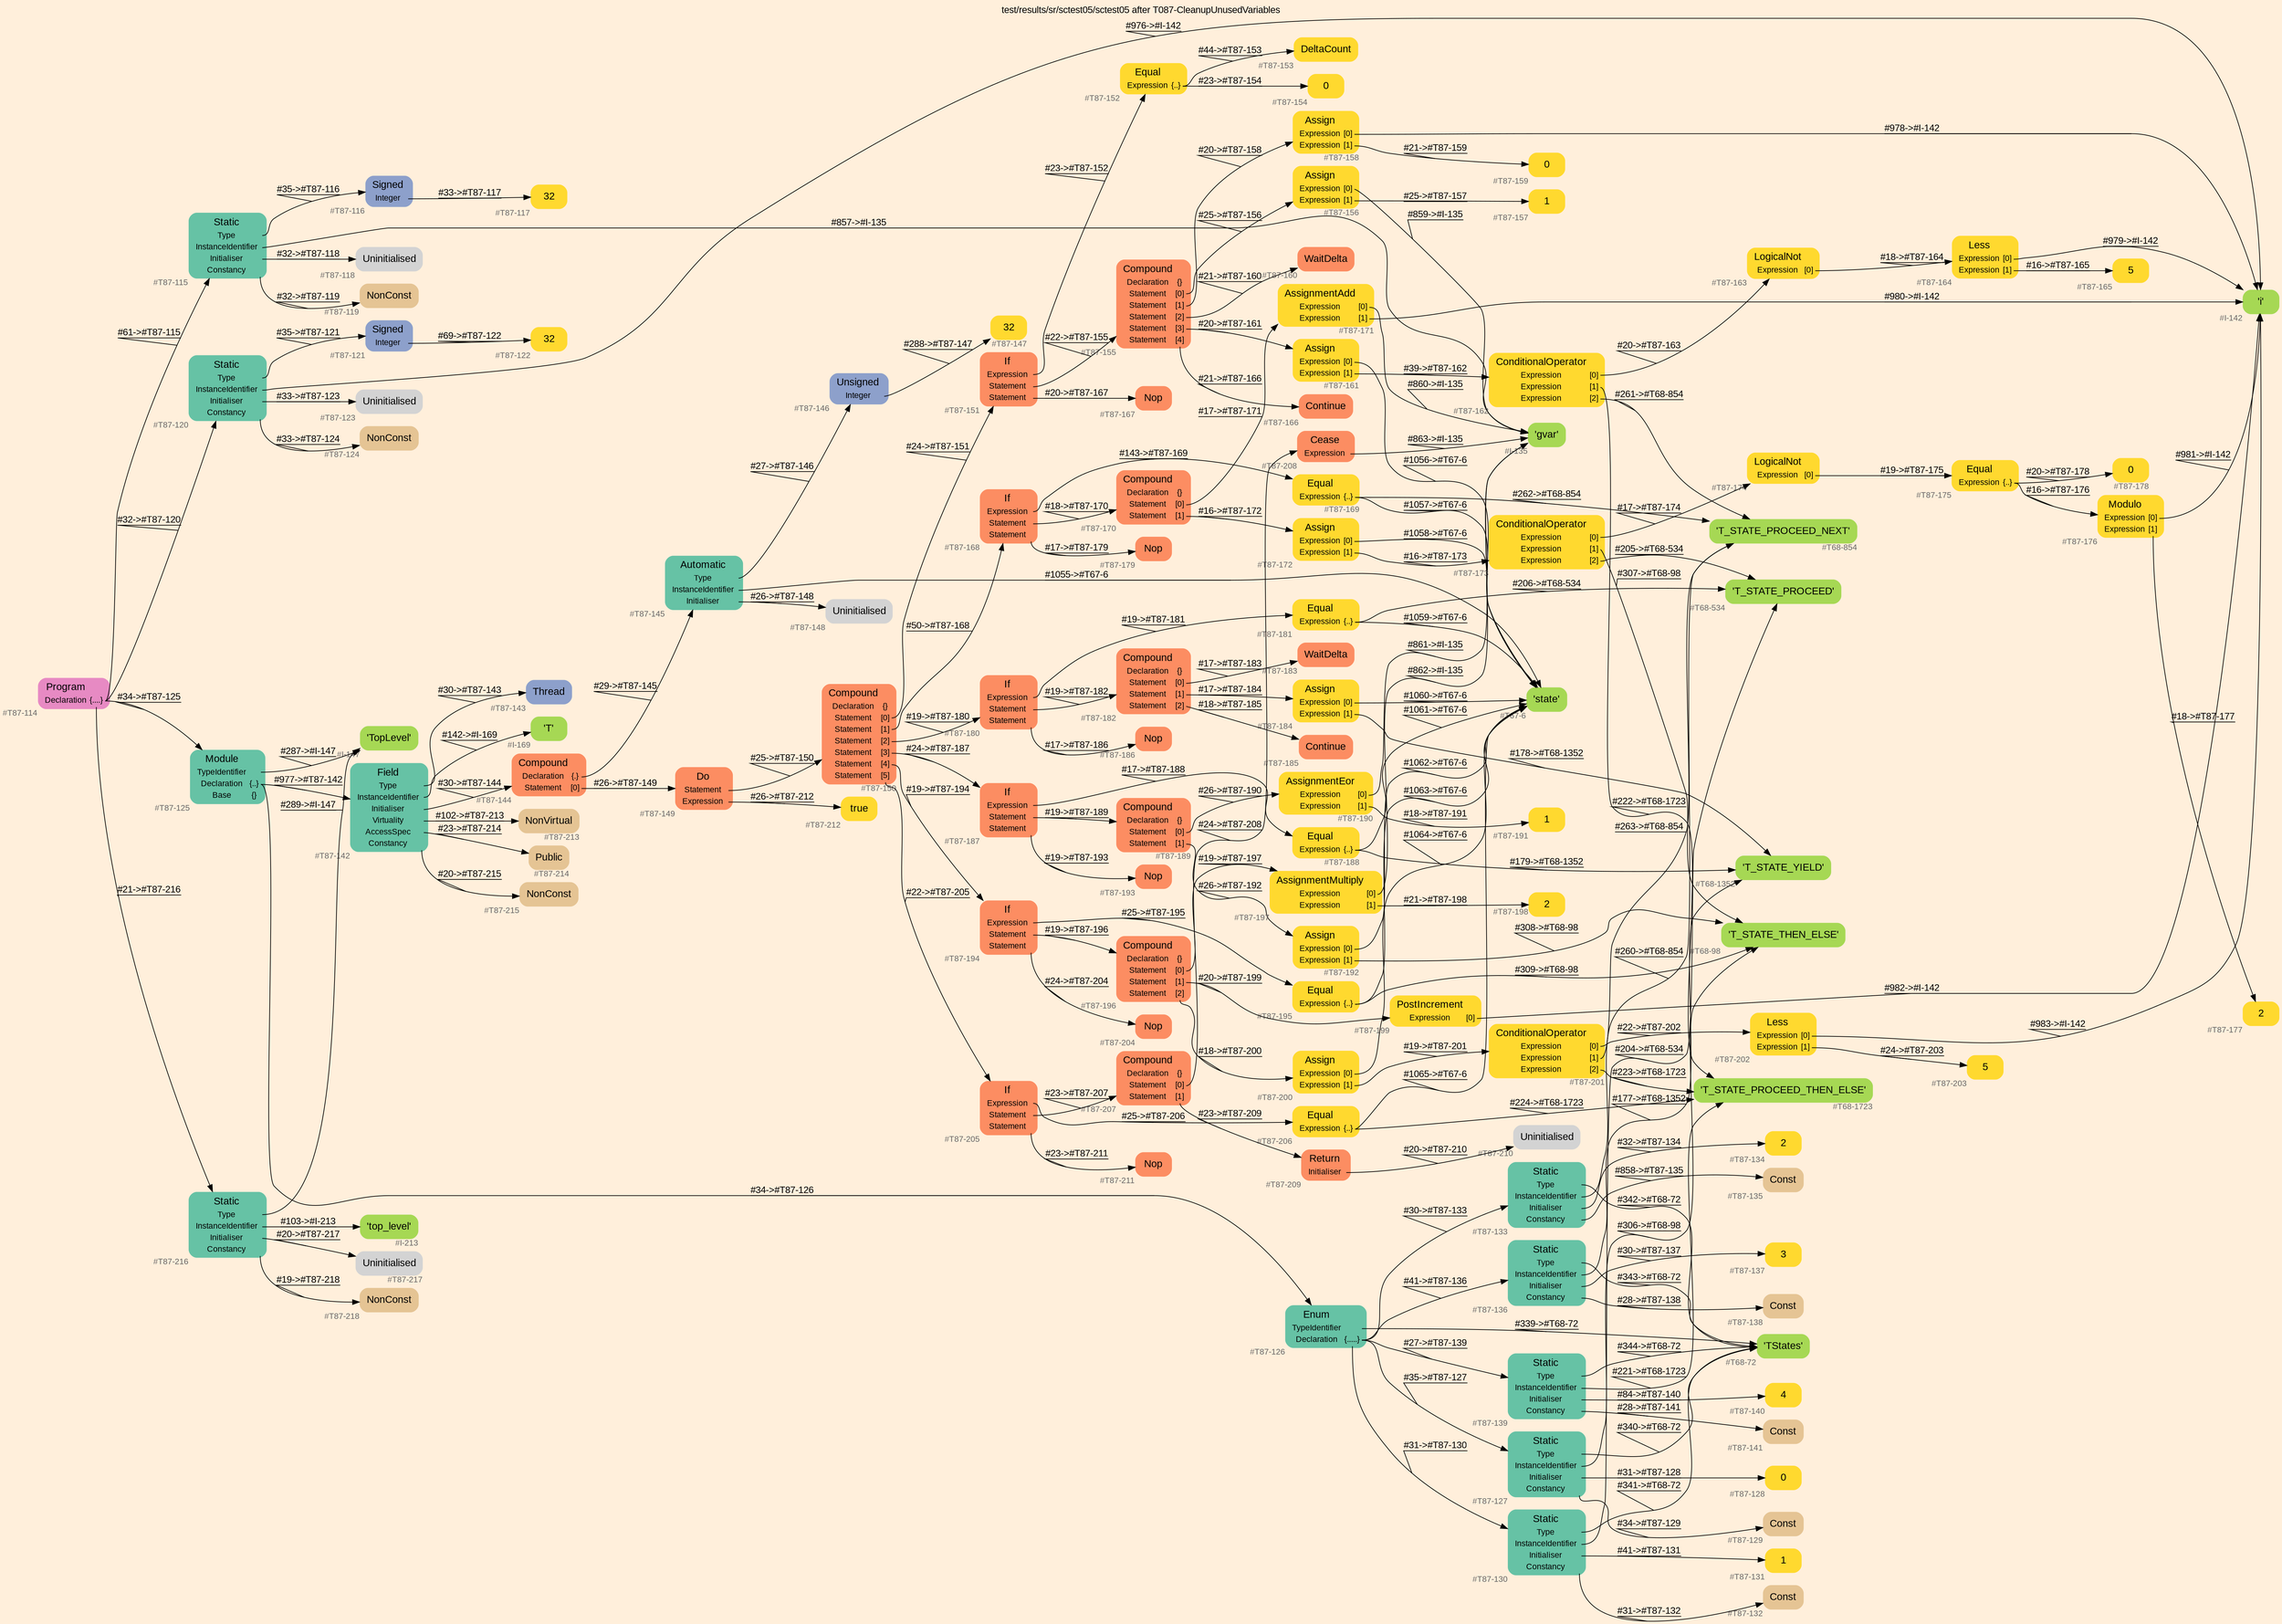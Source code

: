 digraph "test/results/sr/sctest05/sctest05 after T087-CleanupUnusedVariables" {
label = "test/results/sr/sctest05/sctest05 after T087-CleanupUnusedVariables"
labelloc = t
graph [
    rankdir = "LR"
    ranksep = 0.3
    bgcolor = antiquewhite1
    color = black
    fontcolor = black
    fontname = "Arial"
];
node [
    fontname = "Arial"
];
edge [
    fontname = "Arial"
];

// -------------------- node figure --------------------
// -------- block #T87-114 ----------
"#T87-114" [
    fillcolor = "/set28/4"
    xlabel = "#T87-114"
    fontsize = "12"
    fontcolor = grey40
    shape = "plaintext"
    label = <<TABLE BORDER="0" CELLBORDER="0" CELLSPACING="0">
     <TR><TD><FONT COLOR="black" POINT-SIZE="15">Program</FONT></TD></TR>
     <TR><TD><FONT COLOR="black" POINT-SIZE="12">Declaration</FONT></TD><TD PORT="port0"><FONT COLOR="black" POINT-SIZE="12">{....}</FONT></TD></TR>
    </TABLE>>
    style = "rounded,filled"
];

// -------- block #T87-115 ----------
"#T87-115" [
    fillcolor = "/set28/1"
    xlabel = "#T87-115"
    fontsize = "12"
    fontcolor = grey40
    shape = "plaintext"
    label = <<TABLE BORDER="0" CELLBORDER="0" CELLSPACING="0">
     <TR><TD><FONT COLOR="black" POINT-SIZE="15">Static</FONT></TD></TR>
     <TR><TD><FONT COLOR="black" POINT-SIZE="12">Type</FONT></TD><TD PORT="port0"></TD></TR>
     <TR><TD><FONT COLOR="black" POINT-SIZE="12">InstanceIdentifier</FONT></TD><TD PORT="port1"></TD></TR>
     <TR><TD><FONT COLOR="black" POINT-SIZE="12">Initialiser</FONT></TD><TD PORT="port2"></TD></TR>
     <TR><TD><FONT COLOR="black" POINT-SIZE="12">Constancy</FONT></TD><TD PORT="port3"></TD></TR>
    </TABLE>>
    style = "rounded,filled"
];

// -------- block #T87-116 ----------
"#T87-116" [
    fillcolor = "/set28/3"
    xlabel = "#T87-116"
    fontsize = "12"
    fontcolor = grey40
    shape = "plaintext"
    label = <<TABLE BORDER="0" CELLBORDER="0" CELLSPACING="0">
     <TR><TD><FONT COLOR="black" POINT-SIZE="15">Signed</FONT></TD></TR>
     <TR><TD><FONT COLOR="black" POINT-SIZE="12">Integer</FONT></TD><TD PORT="port0"></TD></TR>
    </TABLE>>
    style = "rounded,filled"
];

// -------- block #T87-117 ----------
"#T87-117" [
    fillcolor = "/set28/6"
    xlabel = "#T87-117"
    fontsize = "12"
    fontcolor = grey40
    shape = "plaintext"
    label = <<TABLE BORDER="0" CELLBORDER="0" CELLSPACING="0">
     <TR><TD><FONT COLOR="black" POINT-SIZE="15">32</FONT></TD></TR>
    </TABLE>>
    style = "rounded,filled"
];

// -------- block #I-135 ----------
"#I-135" [
    fillcolor = "/set28/5"
    xlabel = "#I-135"
    fontsize = "12"
    fontcolor = grey40
    shape = "plaintext"
    label = <<TABLE BORDER="0" CELLBORDER="0" CELLSPACING="0">
     <TR><TD><FONT COLOR="black" POINT-SIZE="15">'gvar'</FONT></TD></TR>
    </TABLE>>
    style = "rounded,filled"
];

// -------- block #T87-118 ----------
"#T87-118" [
    xlabel = "#T87-118"
    fontsize = "12"
    fontcolor = grey40
    shape = "plaintext"
    label = <<TABLE BORDER="0" CELLBORDER="0" CELLSPACING="0">
     <TR><TD><FONT COLOR="black" POINT-SIZE="15">Uninitialised</FONT></TD></TR>
    </TABLE>>
    style = "rounded,filled"
];

// -------- block #T87-119 ----------
"#T87-119" [
    fillcolor = "/set28/7"
    xlabel = "#T87-119"
    fontsize = "12"
    fontcolor = grey40
    shape = "plaintext"
    label = <<TABLE BORDER="0" CELLBORDER="0" CELLSPACING="0">
     <TR><TD><FONT COLOR="black" POINT-SIZE="15">NonConst</FONT></TD></TR>
    </TABLE>>
    style = "rounded,filled"
];

// -------- block #T87-120 ----------
"#T87-120" [
    fillcolor = "/set28/1"
    xlabel = "#T87-120"
    fontsize = "12"
    fontcolor = grey40
    shape = "plaintext"
    label = <<TABLE BORDER="0" CELLBORDER="0" CELLSPACING="0">
     <TR><TD><FONT COLOR="black" POINT-SIZE="15">Static</FONT></TD></TR>
     <TR><TD><FONT COLOR="black" POINT-SIZE="12">Type</FONT></TD><TD PORT="port0"></TD></TR>
     <TR><TD><FONT COLOR="black" POINT-SIZE="12">InstanceIdentifier</FONT></TD><TD PORT="port1"></TD></TR>
     <TR><TD><FONT COLOR="black" POINT-SIZE="12">Initialiser</FONT></TD><TD PORT="port2"></TD></TR>
     <TR><TD><FONT COLOR="black" POINT-SIZE="12">Constancy</FONT></TD><TD PORT="port3"></TD></TR>
    </TABLE>>
    style = "rounded,filled"
];

// -------- block #T87-121 ----------
"#T87-121" [
    fillcolor = "/set28/3"
    xlabel = "#T87-121"
    fontsize = "12"
    fontcolor = grey40
    shape = "plaintext"
    label = <<TABLE BORDER="0" CELLBORDER="0" CELLSPACING="0">
     <TR><TD><FONT COLOR="black" POINT-SIZE="15">Signed</FONT></TD></TR>
     <TR><TD><FONT COLOR="black" POINT-SIZE="12">Integer</FONT></TD><TD PORT="port0"></TD></TR>
    </TABLE>>
    style = "rounded,filled"
];

// -------- block #T87-122 ----------
"#T87-122" [
    fillcolor = "/set28/6"
    xlabel = "#T87-122"
    fontsize = "12"
    fontcolor = grey40
    shape = "plaintext"
    label = <<TABLE BORDER="0" CELLBORDER="0" CELLSPACING="0">
     <TR><TD><FONT COLOR="black" POINT-SIZE="15">32</FONT></TD></TR>
    </TABLE>>
    style = "rounded,filled"
];

// -------- block #I-142 ----------
"#I-142" [
    fillcolor = "/set28/5"
    xlabel = "#I-142"
    fontsize = "12"
    fontcolor = grey40
    shape = "plaintext"
    label = <<TABLE BORDER="0" CELLBORDER="0" CELLSPACING="0">
     <TR><TD><FONT COLOR="black" POINT-SIZE="15">'i'</FONT></TD></TR>
    </TABLE>>
    style = "rounded,filled"
];

// -------- block #T87-123 ----------
"#T87-123" [
    xlabel = "#T87-123"
    fontsize = "12"
    fontcolor = grey40
    shape = "plaintext"
    label = <<TABLE BORDER="0" CELLBORDER="0" CELLSPACING="0">
     <TR><TD><FONT COLOR="black" POINT-SIZE="15">Uninitialised</FONT></TD></TR>
    </TABLE>>
    style = "rounded,filled"
];

// -------- block #T87-124 ----------
"#T87-124" [
    fillcolor = "/set28/7"
    xlabel = "#T87-124"
    fontsize = "12"
    fontcolor = grey40
    shape = "plaintext"
    label = <<TABLE BORDER="0" CELLBORDER="0" CELLSPACING="0">
     <TR><TD><FONT COLOR="black" POINT-SIZE="15">NonConst</FONT></TD></TR>
    </TABLE>>
    style = "rounded,filled"
];

// -------- block #T87-125 ----------
"#T87-125" [
    fillcolor = "/set28/1"
    xlabel = "#T87-125"
    fontsize = "12"
    fontcolor = grey40
    shape = "plaintext"
    label = <<TABLE BORDER="0" CELLBORDER="0" CELLSPACING="0">
     <TR><TD><FONT COLOR="black" POINT-SIZE="15">Module</FONT></TD></TR>
     <TR><TD><FONT COLOR="black" POINT-SIZE="12">TypeIdentifier</FONT></TD><TD PORT="port0"></TD></TR>
     <TR><TD><FONT COLOR="black" POINT-SIZE="12">Declaration</FONT></TD><TD PORT="port1"><FONT COLOR="black" POINT-SIZE="12">{..}</FONT></TD></TR>
     <TR><TD><FONT COLOR="black" POINT-SIZE="12">Base</FONT></TD><TD PORT="port2"><FONT COLOR="black" POINT-SIZE="12">{}</FONT></TD></TR>
    </TABLE>>
    style = "rounded,filled"
];

// -------- block #I-147 ----------
"#I-147" [
    fillcolor = "/set28/5"
    xlabel = "#I-147"
    fontsize = "12"
    fontcolor = grey40
    shape = "plaintext"
    label = <<TABLE BORDER="0" CELLBORDER="0" CELLSPACING="0">
     <TR><TD><FONT COLOR="black" POINT-SIZE="15">'TopLevel'</FONT></TD></TR>
    </TABLE>>
    style = "rounded,filled"
];

// -------- block #T87-126 ----------
"#T87-126" [
    fillcolor = "/set28/1"
    xlabel = "#T87-126"
    fontsize = "12"
    fontcolor = grey40
    shape = "plaintext"
    label = <<TABLE BORDER="0" CELLBORDER="0" CELLSPACING="0">
     <TR><TD><FONT COLOR="black" POINT-SIZE="15">Enum</FONT></TD></TR>
     <TR><TD><FONT COLOR="black" POINT-SIZE="12">TypeIdentifier</FONT></TD><TD PORT="port0"></TD></TR>
     <TR><TD><FONT COLOR="black" POINT-SIZE="12">Declaration</FONT></TD><TD PORT="port1"><FONT COLOR="black" POINT-SIZE="12">{.....}</FONT></TD></TR>
    </TABLE>>
    style = "rounded,filled"
];

// -------- block #T68-72 ----------
"#T68-72" [
    fillcolor = "/set28/5"
    xlabel = "#T68-72"
    fontsize = "12"
    fontcolor = grey40
    shape = "plaintext"
    label = <<TABLE BORDER="0" CELLBORDER="0" CELLSPACING="0">
     <TR><TD><FONT COLOR="black" POINT-SIZE="15">'TStates'</FONT></TD></TR>
    </TABLE>>
    style = "rounded,filled"
];

// -------- block #T87-127 ----------
"#T87-127" [
    fillcolor = "/set28/1"
    xlabel = "#T87-127"
    fontsize = "12"
    fontcolor = grey40
    shape = "plaintext"
    label = <<TABLE BORDER="0" CELLBORDER="0" CELLSPACING="0">
     <TR><TD><FONT COLOR="black" POINT-SIZE="15">Static</FONT></TD></TR>
     <TR><TD><FONT COLOR="black" POINT-SIZE="12">Type</FONT></TD><TD PORT="port0"></TD></TR>
     <TR><TD><FONT COLOR="black" POINT-SIZE="12">InstanceIdentifier</FONT></TD><TD PORT="port1"></TD></TR>
     <TR><TD><FONT COLOR="black" POINT-SIZE="12">Initialiser</FONT></TD><TD PORT="port2"></TD></TR>
     <TR><TD><FONT COLOR="black" POINT-SIZE="12">Constancy</FONT></TD><TD PORT="port3"></TD></TR>
    </TABLE>>
    style = "rounded,filled"
];

// -------- block #T68-98 ----------
"#T68-98" [
    fillcolor = "/set28/5"
    xlabel = "#T68-98"
    fontsize = "12"
    fontcolor = grey40
    shape = "plaintext"
    label = <<TABLE BORDER="0" CELLBORDER="0" CELLSPACING="0">
     <TR><TD><FONT COLOR="black" POINT-SIZE="15">'T_STATE_THEN_ELSE'</FONT></TD></TR>
    </TABLE>>
    style = "rounded,filled"
];

// -------- block #T87-128 ----------
"#T87-128" [
    fillcolor = "/set28/6"
    xlabel = "#T87-128"
    fontsize = "12"
    fontcolor = grey40
    shape = "plaintext"
    label = <<TABLE BORDER="0" CELLBORDER="0" CELLSPACING="0">
     <TR><TD><FONT COLOR="black" POINT-SIZE="15">0</FONT></TD></TR>
    </TABLE>>
    style = "rounded,filled"
];

// -------- block #T87-129 ----------
"#T87-129" [
    fillcolor = "/set28/7"
    xlabel = "#T87-129"
    fontsize = "12"
    fontcolor = grey40
    shape = "plaintext"
    label = <<TABLE BORDER="0" CELLBORDER="0" CELLSPACING="0">
     <TR><TD><FONT COLOR="black" POINT-SIZE="15">Const</FONT></TD></TR>
    </TABLE>>
    style = "rounded,filled"
];

// -------- block #T87-130 ----------
"#T87-130" [
    fillcolor = "/set28/1"
    xlabel = "#T87-130"
    fontsize = "12"
    fontcolor = grey40
    shape = "plaintext"
    label = <<TABLE BORDER="0" CELLBORDER="0" CELLSPACING="0">
     <TR><TD><FONT COLOR="black" POINT-SIZE="15">Static</FONT></TD></TR>
     <TR><TD><FONT COLOR="black" POINT-SIZE="12">Type</FONT></TD><TD PORT="port0"></TD></TR>
     <TR><TD><FONT COLOR="black" POINT-SIZE="12">InstanceIdentifier</FONT></TD><TD PORT="port1"></TD></TR>
     <TR><TD><FONT COLOR="black" POINT-SIZE="12">Initialiser</FONT></TD><TD PORT="port2"></TD></TR>
     <TR><TD><FONT COLOR="black" POINT-SIZE="12">Constancy</FONT></TD><TD PORT="port3"></TD></TR>
    </TABLE>>
    style = "rounded,filled"
];

// -------- block #T68-534 ----------
"#T68-534" [
    fillcolor = "/set28/5"
    xlabel = "#T68-534"
    fontsize = "12"
    fontcolor = grey40
    shape = "plaintext"
    label = <<TABLE BORDER="0" CELLBORDER="0" CELLSPACING="0">
     <TR><TD><FONT COLOR="black" POINT-SIZE="15">'T_STATE_PROCEED'</FONT></TD></TR>
    </TABLE>>
    style = "rounded,filled"
];

// -------- block #T87-131 ----------
"#T87-131" [
    fillcolor = "/set28/6"
    xlabel = "#T87-131"
    fontsize = "12"
    fontcolor = grey40
    shape = "plaintext"
    label = <<TABLE BORDER="0" CELLBORDER="0" CELLSPACING="0">
     <TR><TD><FONT COLOR="black" POINT-SIZE="15">1</FONT></TD></TR>
    </TABLE>>
    style = "rounded,filled"
];

// -------- block #T87-132 ----------
"#T87-132" [
    fillcolor = "/set28/7"
    xlabel = "#T87-132"
    fontsize = "12"
    fontcolor = grey40
    shape = "plaintext"
    label = <<TABLE BORDER="0" CELLBORDER="0" CELLSPACING="0">
     <TR><TD><FONT COLOR="black" POINT-SIZE="15">Const</FONT></TD></TR>
    </TABLE>>
    style = "rounded,filled"
];

// -------- block #T87-133 ----------
"#T87-133" [
    fillcolor = "/set28/1"
    xlabel = "#T87-133"
    fontsize = "12"
    fontcolor = grey40
    shape = "plaintext"
    label = <<TABLE BORDER="0" CELLBORDER="0" CELLSPACING="0">
     <TR><TD><FONT COLOR="black" POINT-SIZE="15">Static</FONT></TD></TR>
     <TR><TD><FONT COLOR="black" POINT-SIZE="12">Type</FONT></TD><TD PORT="port0"></TD></TR>
     <TR><TD><FONT COLOR="black" POINT-SIZE="12">InstanceIdentifier</FONT></TD><TD PORT="port1"></TD></TR>
     <TR><TD><FONT COLOR="black" POINT-SIZE="12">Initialiser</FONT></TD><TD PORT="port2"></TD></TR>
     <TR><TD><FONT COLOR="black" POINT-SIZE="12">Constancy</FONT></TD><TD PORT="port3"></TD></TR>
    </TABLE>>
    style = "rounded,filled"
];

// -------- block #T68-854 ----------
"#T68-854" [
    fillcolor = "/set28/5"
    xlabel = "#T68-854"
    fontsize = "12"
    fontcolor = grey40
    shape = "plaintext"
    label = <<TABLE BORDER="0" CELLBORDER="0" CELLSPACING="0">
     <TR><TD><FONT COLOR="black" POINT-SIZE="15">'T_STATE_PROCEED_NEXT'</FONT></TD></TR>
    </TABLE>>
    style = "rounded,filled"
];

// -------- block #T87-134 ----------
"#T87-134" [
    fillcolor = "/set28/6"
    xlabel = "#T87-134"
    fontsize = "12"
    fontcolor = grey40
    shape = "plaintext"
    label = <<TABLE BORDER="0" CELLBORDER="0" CELLSPACING="0">
     <TR><TD><FONT COLOR="black" POINT-SIZE="15">2</FONT></TD></TR>
    </TABLE>>
    style = "rounded,filled"
];

// -------- block #T87-135 ----------
"#T87-135" [
    fillcolor = "/set28/7"
    xlabel = "#T87-135"
    fontsize = "12"
    fontcolor = grey40
    shape = "plaintext"
    label = <<TABLE BORDER="0" CELLBORDER="0" CELLSPACING="0">
     <TR><TD><FONT COLOR="black" POINT-SIZE="15">Const</FONT></TD></TR>
    </TABLE>>
    style = "rounded,filled"
];

// -------- block #T87-136 ----------
"#T87-136" [
    fillcolor = "/set28/1"
    xlabel = "#T87-136"
    fontsize = "12"
    fontcolor = grey40
    shape = "plaintext"
    label = <<TABLE BORDER="0" CELLBORDER="0" CELLSPACING="0">
     <TR><TD><FONT COLOR="black" POINT-SIZE="15">Static</FONT></TD></TR>
     <TR><TD><FONT COLOR="black" POINT-SIZE="12">Type</FONT></TD><TD PORT="port0"></TD></TR>
     <TR><TD><FONT COLOR="black" POINT-SIZE="12">InstanceIdentifier</FONT></TD><TD PORT="port1"></TD></TR>
     <TR><TD><FONT COLOR="black" POINT-SIZE="12">Initialiser</FONT></TD><TD PORT="port2"></TD></TR>
     <TR><TD><FONT COLOR="black" POINT-SIZE="12">Constancy</FONT></TD><TD PORT="port3"></TD></TR>
    </TABLE>>
    style = "rounded,filled"
];

// -------- block #T68-1352 ----------
"#T68-1352" [
    fillcolor = "/set28/5"
    xlabel = "#T68-1352"
    fontsize = "12"
    fontcolor = grey40
    shape = "plaintext"
    label = <<TABLE BORDER="0" CELLBORDER="0" CELLSPACING="0">
     <TR><TD><FONT COLOR="black" POINT-SIZE="15">'T_STATE_YIELD'</FONT></TD></TR>
    </TABLE>>
    style = "rounded,filled"
];

// -------- block #T87-137 ----------
"#T87-137" [
    fillcolor = "/set28/6"
    xlabel = "#T87-137"
    fontsize = "12"
    fontcolor = grey40
    shape = "plaintext"
    label = <<TABLE BORDER="0" CELLBORDER="0" CELLSPACING="0">
     <TR><TD><FONT COLOR="black" POINT-SIZE="15">3</FONT></TD></TR>
    </TABLE>>
    style = "rounded,filled"
];

// -------- block #T87-138 ----------
"#T87-138" [
    fillcolor = "/set28/7"
    xlabel = "#T87-138"
    fontsize = "12"
    fontcolor = grey40
    shape = "plaintext"
    label = <<TABLE BORDER="0" CELLBORDER="0" CELLSPACING="0">
     <TR><TD><FONT COLOR="black" POINT-SIZE="15">Const</FONT></TD></TR>
    </TABLE>>
    style = "rounded,filled"
];

// -------- block #T87-139 ----------
"#T87-139" [
    fillcolor = "/set28/1"
    xlabel = "#T87-139"
    fontsize = "12"
    fontcolor = grey40
    shape = "plaintext"
    label = <<TABLE BORDER="0" CELLBORDER="0" CELLSPACING="0">
     <TR><TD><FONT COLOR="black" POINT-SIZE="15">Static</FONT></TD></TR>
     <TR><TD><FONT COLOR="black" POINT-SIZE="12">Type</FONT></TD><TD PORT="port0"></TD></TR>
     <TR><TD><FONT COLOR="black" POINT-SIZE="12">InstanceIdentifier</FONT></TD><TD PORT="port1"></TD></TR>
     <TR><TD><FONT COLOR="black" POINT-SIZE="12">Initialiser</FONT></TD><TD PORT="port2"></TD></TR>
     <TR><TD><FONT COLOR="black" POINT-SIZE="12">Constancy</FONT></TD><TD PORT="port3"></TD></TR>
    </TABLE>>
    style = "rounded,filled"
];

// -------- block #T68-1723 ----------
"#T68-1723" [
    fillcolor = "/set28/5"
    xlabel = "#T68-1723"
    fontsize = "12"
    fontcolor = grey40
    shape = "plaintext"
    label = <<TABLE BORDER="0" CELLBORDER="0" CELLSPACING="0">
     <TR><TD><FONT COLOR="black" POINT-SIZE="15">'T_STATE_PROCEED_THEN_ELSE'</FONT></TD></TR>
    </TABLE>>
    style = "rounded,filled"
];

// -------- block #T87-140 ----------
"#T87-140" [
    fillcolor = "/set28/6"
    xlabel = "#T87-140"
    fontsize = "12"
    fontcolor = grey40
    shape = "plaintext"
    label = <<TABLE BORDER="0" CELLBORDER="0" CELLSPACING="0">
     <TR><TD><FONT COLOR="black" POINT-SIZE="15">4</FONT></TD></TR>
    </TABLE>>
    style = "rounded,filled"
];

// -------- block #T87-141 ----------
"#T87-141" [
    fillcolor = "/set28/7"
    xlabel = "#T87-141"
    fontsize = "12"
    fontcolor = grey40
    shape = "plaintext"
    label = <<TABLE BORDER="0" CELLBORDER="0" CELLSPACING="0">
     <TR><TD><FONT COLOR="black" POINT-SIZE="15">Const</FONT></TD></TR>
    </TABLE>>
    style = "rounded,filled"
];

// -------- block #T87-142 ----------
"#T87-142" [
    fillcolor = "/set28/1"
    xlabel = "#T87-142"
    fontsize = "12"
    fontcolor = grey40
    shape = "plaintext"
    label = <<TABLE BORDER="0" CELLBORDER="0" CELLSPACING="0">
     <TR><TD><FONT COLOR="black" POINT-SIZE="15">Field</FONT></TD></TR>
     <TR><TD><FONT COLOR="black" POINT-SIZE="12">Type</FONT></TD><TD PORT="port0"></TD></TR>
     <TR><TD><FONT COLOR="black" POINT-SIZE="12">InstanceIdentifier</FONT></TD><TD PORT="port1"></TD></TR>
     <TR><TD><FONT COLOR="black" POINT-SIZE="12">Initialiser</FONT></TD><TD PORT="port2"></TD></TR>
     <TR><TD><FONT COLOR="black" POINT-SIZE="12">Virtuality</FONT></TD><TD PORT="port3"></TD></TR>
     <TR><TD><FONT COLOR="black" POINT-SIZE="12">AccessSpec</FONT></TD><TD PORT="port4"></TD></TR>
     <TR><TD><FONT COLOR="black" POINT-SIZE="12">Constancy</FONT></TD><TD PORT="port5"></TD></TR>
    </TABLE>>
    style = "rounded,filled"
];

// -------- block #T87-143 ----------
"#T87-143" [
    fillcolor = "/set28/3"
    xlabel = "#T87-143"
    fontsize = "12"
    fontcolor = grey40
    shape = "plaintext"
    label = <<TABLE BORDER="0" CELLBORDER="0" CELLSPACING="0">
     <TR><TD><FONT COLOR="black" POINT-SIZE="15">Thread</FONT></TD></TR>
    </TABLE>>
    style = "rounded,filled"
];

// -------- block #I-169 ----------
"#I-169" [
    fillcolor = "/set28/5"
    xlabel = "#I-169"
    fontsize = "12"
    fontcolor = grey40
    shape = "plaintext"
    label = <<TABLE BORDER="0" CELLBORDER="0" CELLSPACING="0">
     <TR><TD><FONT COLOR="black" POINT-SIZE="15">'T'</FONT></TD></TR>
    </TABLE>>
    style = "rounded,filled"
];

// -------- block #T87-144 ----------
"#T87-144" [
    fillcolor = "/set28/2"
    xlabel = "#T87-144"
    fontsize = "12"
    fontcolor = grey40
    shape = "plaintext"
    label = <<TABLE BORDER="0" CELLBORDER="0" CELLSPACING="0">
     <TR><TD><FONT COLOR="black" POINT-SIZE="15">Compound</FONT></TD></TR>
     <TR><TD><FONT COLOR="black" POINT-SIZE="12">Declaration</FONT></TD><TD PORT="port0"><FONT COLOR="black" POINT-SIZE="12">{.}</FONT></TD></TR>
     <TR><TD><FONT COLOR="black" POINT-SIZE="12">Statement</FONT></TD><TD PORT="port1"><FONT COLOR="black" POINT-SIZE="12">[0]</FONT></TD></TR>
    </TABLE>>
    style = "rounded,filled"
];

// -------- block #T87-145 ----------
"#T87-145" [
    fillcolor = "/set28/1"
    xlabel = "#T87-145"
    fontsize = "12"
    fontcolor = grey40
    shape = "plaintext"
    label = <<TABLE BORDER="0" CELLBORDER="0" CELLSPACING="0">
     <TR><TD><FONT COLOR="black" POINT-SIZE="15">Automatic</FONT></TD></TR>
     <TR><TD><FONT COLOR="black" POINT-SIZE="12">Type</FONT></TD><TD PORT="port0"></TD></TR>
     <TR><TD><FONT COLOR="black" POINT-SIZE="12">InstanceIdentifier</FONT></TD><TD PORT="port1"></TD></TR>
     <TR><TD><FONT COLOR="black" POINT-SIZE="12">Initialiser</FONT></TD><TD PORT="port2"></TD></TR>
    </TABLE>>
    style = "rounded,filled"
];

// -------- block #T87-146 ----------
"#T87-146" [
    fillcolor = "/set28/3"
    xlabel = "#T87-146"
    fontsize = "12"
    fontcolor = grey40
    shape = "plaintext"
    label = <<TABLE BORDER="0" CELLBORDER="0" CELLSPACING="0">
     <TR><TD><FONT COLOR="black" POINT-SIZE="15">Unsigned</FONT></TD></TR>
     <TR><TD><FONT COLOR="black" POINT-SIZE="12">Integer</FONT></TD><TD PORT="port0"></TD></TR>
    </TABLE>>
    style = "rounded,filled"
];

// -------- block #T87-147 ----------
"#T87-147" [
    fillcolor = "/set28/6"
    xlabel = "#T87-147"
    fontsize = "12"
    fontcolor = grey40
    shape = "plaintext"
    label = <<TABLE BORDER="0" CELLBORDER="0" CELLSPACING="0">
     <TR><TD><FONT COLOR="black" POINT-SIZE="15">32</FONT></TD></TR>
    </TABLE>>
    style = "rounded,filled"
];

// -------- block #T67-6 ----------
"#T67-6" [
    fillcolor = "/set28/5"
    xlabel = "#T67-6"
    fontsize = "12"
    fontcolor = grey40
    shape = "plaintext"
    label = <<TABLE BORDER="0" CELLBORDER="0" CELLSPACING="0">
     <TR><TD><FONT COLOR="black" POINT-SIZE="15">'state'</FONT></TD></TR>
    </TABLE>>
    style = "rounded,filled"
];

// -------- block #T87-148 ----------
"#T87-148" [
    xlabel = "#T87-148"
    fontsize = "12"
    fontcolor = grey40
    shape = "plaintext"
    label = <<TABLE BORDER="0" CELLBORDER="0" CELLSPACING="0">
     <TR><TD><FONT COLOR="black" POINT-SIZE="15">Uninitialised</FONT></TD></TR>
    </TABLE>>
    style = "rounded,filled"
];

// -------- block #T87-149 ----------
"#T87-149" [
    fillcolor = "/set28/2"
    xlabel = "#T87-149"
    fontsize = "12"
    fontcolor = grey40
    shape = "plaintext"
    label = <<TABLE BORDER="0" CELLBORDER="0" CELLSPACING="0">
     <TR><TD><FONT COLOR="black" POINT-SIZE="15">Do</FONT></TD></TR>
     <TR><TD><FONT COLOR="black" POINT-SIZE="12">Statement</FONT></TD><TD PORT="port0"></TD></TR>
     <TR><TD><FONT COLOR="black" POINT-SIZE="12">Expression</FONT></TD><TD PORT="port1"></TD></TR>
    </TABLE>>
    style = "rounded,filled"
];

// -------- block #T87-150 ----------
"#T87-150" [
    fillcolor = "/set28/2"
    xlabel = "#T87-150"
    fontsize = "12"
    fontcolor = grey40
    shape = "plaintext"
    label = <<TABLE BORDER="0" CELLBORDER="0" CELLSPACING="0">
     <TR><TD><FONT COLOR="black" POINT-SIZE="15">Compound</FONT></TD></TR>
     <TR><TD><FONT COLOR="black" POINT-SIZE="12">Declaration</FONT></TD><TD PORT="port0"><FONT COLOR="black" POINT-SIZE="12">{}</FONT></TD></TR>
     <TR><TD><FONT COLOR="black" POINT-SIZE="12">Statement</FONT></TD><TD PORT="port1"><FONT COLOR="black" POINT-SIZE="12">[0]</FONT></TD></TR>
     <TR><TD><FONT COLOR="black" POINT-SIZE="12">Statement</FONT></TD><TD PORT="port2"><FONT COLOR="black" POINT-SIZE="12">[1]</FONT></TD></TR>
     <TR><TD><FONT COLOR="black" POINT-SIZE="12">Statement</FONT></TD><TD PORT="port3"><FONT COLOR="black" POINT-SIZE="12">[2]</FONT></TD></TR>
     <TR><TD><FONT COLOR="black" POINT-SIZE="12">Statement</FONT></TD><TD PORT="port4"><FONT COLOR="black" POINT-SIZE="12">[3]</FONT></TD></TR>
     <TR><TD><FONT COLOR="black" POINT-SIZE="12">Statement</FONT></TD><TD PORT="port5"><FONT COLOR="black" POINT-SIZE="12">[4]</FONT></TD></TR>
     <TR><TD><FONT COLOR="black" POINT-SIZE="12">Statement</FONT></TD><TD PORT="port6"><FONT COLOR="black" POINT-SIZE="12">[5]</FONT></TD></TR>
    </TABLE>>
    style = "rounded,filled"
];

// -------- block #T87-151 ----------
"#T87-151" [
    fillcolor = "/set28/2"
    xlabel = "#T87-151"
    fontsize = "12"
    fontcolor = grey40
    shape = "plaintext"
    label = <<TABLE BORDER="0" CELLBORDER="0" CELLSPACING="0">
     <TR><TD><FONT COLOR="black" POINT-SIZE="15">If</FONT></TD></TR>
     <TR><TD><FONT COLOR="black" POINT-SIZE="12">Expression</FONT></TD><TD PORT="port0"></TD></TR>
     <TR><TD><FONT COLOR="black" POINT-SIZE="12">Statement</FONT></TD><TD PORT="port1"></TD></TR>
     <TR><TD><FONT COLOR="black" POINT-SIZE="12">Statement</FONT></TD><TD PORT="port2"></TD></TR>
    </TABLE>>
    style = "rounded,filled"
];

// -------- block #T87-152 ----------
"#T87-152" [
    fillcolor = "/set28/6"
    xlabel = "#T87-152"
    fontsize = "12"
    fontcolor = grey40
    shape = "plaintext"
    label = <<TABLE BORDER="0" CELLBORDER="0" CELLSPACING="0">
     <TR><TD><FONT COLOR="black" POINT-SIZE="15">Equal</FONT></TD></TR>
     <TR><TD><FONT COLOR="black" POINT-SIZE="12">Expression</FONT></TD><TD PORT="port0"><FONT COLOR="black" POINT-SIZE="12">{..}</FONT></TD></TR>
    </TABLE>>
    style = "rounded,filled"
];

// -------- block #T87-153 ----------
"#T87-153" [
    fillcolor = "/set28/6"
    xlabel = "#T87-153"
    fontsize = "12"
    fontcolor = grey40
    shape = "plaintext"
    label = <<TABLE BORDER="0" CELLBORDER="0" CELLSPACING="0">
     <TR><TD><FONT COLOR="black" POINT-SIZE="15">DeltaCount</FONT></TD></TR>
    </TABLE>>
    style = "rounded,filled"
];

// -------- block #T87-154 ----------
"#T87-154" [
    fillcolor = "/set28/6"
    xlabel = "#T87-154"
    fontsize = "12"
    fontcolor = grey40
    shape = "plaintext"
    label = <<TABLE BORDER="0" CELLBORDER="0" CELLSPACING="0">
     <TR><TD><FONT COLOR="black" POINT-SIZE="15">0</FONT></TD></TR>
    </TABLE>>
    style = "rounded,filled"
];

// -------- block #T87-155 ----------
"#T87-155" [
    fillcolor = "/set28/2"
    xlabel = "#T87-155"
    fontsize = "12"
    fontcolor = grey40
    shape = "plaintext"
    label = <<TABLE BORDER="0" CELLBORDER="0" CELLSPACING="0">
     <TR><TD><FONT COLOR="black" POINT-SIZE="15">Compound</FONT></TD></TR>
     <TR><TD><FONT COLOR="black" POINT-SIZE="12">Declaration</FONT></TD><TD PORT="port0"><FONT COLOR="black" POINT-SIZE="12">{}</FONT></TD></TR>
     <TR><TD><FONT COLOR="black" POINT-SIZE="12">Statement</FONT></TD><TD PORT="port1"><FONT COLOR="black" POINT-SIZE="12">[0]</FONT></TD></TR>
     <TR><TD><FONT COLOR="black" POINT-SIZE="12">Statement</FONT></TD><TD PORT="port2"><FONT COLOR="black" POINT-SIZE="12">[1]</FONT></TD></TR>
     <TR><TD><FONT COLOR="black" POINT-SIZE="12">Statement</FONT></TD><TD PORT="port3"><FONT COLOR="black" POINT-SIZE="12">[2]</FONT></TD></TR>
     <TR><TD><FONT COLOR="black" POINT-SIZE="12">Statement</FONT></TD><TD PORT="port4"><FONT COLOR="black" POINT-SIZE="12">[3]</FONT></TD></TR>
     <TR><TD><FONT COLOR="black" POINT-SIZE="12">Statement</FONT></TD><TD PORT="port5"><FONT COLOR="black" POINT-SIZE="12">[4]</FONT></TD></TR>
    </TABLE>>
    style = "rounded,filled"
];

// -------- block #T87-156 ----------
"#T87-156" [
    fillcolor = "/set28/6"
    xlabel = "#T87-156"
    fontsize = "12"
    fontcolor = grey40
    shape = "plaintext"
    label = <<TABLE BORDER="0" CELLBORDER="0" CELLSPACING="0">
     <TR><TD><FONT COLOR="black" POINT-SIZE="15">Assign</FONT></TD></TR>
     <TR><TD><FONT COLOR="black" POINT-SIZE="12">Expression</FONT></TD><TD PORT="port0"><FONT COLOR="black" POINT-SIZE="12">[0]</FONT></TD></TR>
     <TR><TD><FONT COLOR="black" POINT-SIZE="12">Expression</FONT></TD><TD PORT="port1"><FONT COLOR="black" POINT-SIZE="12">[1]</FONT></TD></TR>
    </TABLE>>
    style = "rounded,filled"
];

// -------- block #T87-157 ----------
"#T87-157" [
    fillcolor = "/set28/6"
    xlabel = "#T87-157"
    fontsize = "12"
    fontcolor = grey40
    shape = "plaintext"
    label = <<TABLE BORDER="0" CELLBORDER="0" CELLSPACING="0">
     <TR><TD><FONT COLOR="black" POINT-SIZE="15">1</FONT></TD></TR>
    </TABLE>>
    style = "rounded,filled"
];

// -------- block #T87-158 ----------
"#T87-158" [
    fillcolor = "/set28/6"
    xlabel = "#T87-158"
    fontsize = "12"
    fontcolor = grey40
    shape = "plaintext"
    label = <<TABLE BORDER="0" CELLBORDER="0" CELLSPACING="0">
     <TR><TD><FONT COLOR="black" POINT-SIZE="15">Assign</FONT></TD></TR>
     <TR><TD><FONT COLOR="black" POINT-SIZE="12">Expression</FONT></TD><TD PORT="port0"><FONT COLOR="black" POINT-SIZE="12">[0]</FONT></TD></TR>
     <TR><TD><FONT COLOR="black" POINT-SIZE="12">Expression</FONT></TD><TD PORT="port1"><FONT COLOR="black" POINT-SIZE="12">[1]</FONT></TD></TR>
    </TABLE>>
    style = "rounded,filled"
];

// -------- block #T87-159 ----------
"#T87-159" [
    fillcolor = "/set28/6"
    xlabel = "#T87-159"
    fontsize = "12"
    fontcolor = grey40
    shape = "plaintext"
    label = <<TABLE BORDER="0" CELLBORDER="0" CELLSPACING="0">
     <TR><TD><FONT COLOR="black" POINT-SIZE="15">0</FONT></TD></TR>
    </TABLE>>
    style = "rounded,filled"
];

// -------- block #T87-160 ----------
"#T87-160" [
    fillcolor = "/set28/2"
    xlabel = "#T87-160"
    fontsize = "12"
    fontcolor = grey40
    shape = "plaintext"
    label = <<TABLE BORDER="0" CELLBORDER="0" CELLSPACING="0">
     <TR><TD><FONT COLOR="black" POINT-SIZE="15">WaitDelta</FONT></TD></TR>
    </TABLE>>
    style = "rounded,filled"
];

// -------- block #T87-161 ----------
"#T87-161" [
    fillcolor = "/set28/6"
    xlabel = "#T87-161"
    fontsize = "12"
    fontcolor = grey40
    shape = "plaintext"
    label = <<TABLE BORDER="0" CELLBORDER="0" CELLSPACING="0">
     <TR><TD><FONT COLOR="black" POINT-SIZE="15">Assign</FONT></TD></TR>
     <TR><TD><FONT COLOR="black" POINT-SIZE="12">Expression</FONT></TD><TD PORT="port0"><FONT COLOR="black" POINT-SIZE="12">[0]</FONT></TD></TR>
     <TR><TD><FONT COLOR="black" POINT-SIZE="12">Expression</FONT></TD><TD PORT="port1"><FONT COLOR="black" POINT-SIZE="12">[1]</FONT></TD></TR>
    </TABLE>>
    style = "rounded,filled"
];

// -------- block #T87-162 ----------
"#T87-162" [
    fillcolor = "/set28/6"
    xlabel = "#T87-162"
    fontsize = "12"
    fontcolor = grey40
    shape = "plaintext"
    label = <<TABLE BORDER="0" CELLBORDER="0" CELLSPACING="0">
     <TR><TD><FONT COLOR="black" POINT-SIZE="15">ConditionalOperator</FONT></TD></TR>
     <TR><TD><FONT COLOR="black" POINT-SIZE="12">Expression</FONT></TD><TD PORT="port0"><FONT COLOR="black" POINT-SIZE="12">[0]</FONT></TD></TR>
     <TR><TD><FONT COLOR="black" POINT-SIZE="12">Expression</FONT></TD><TD PORT="port1"><FONT COLOR="black" POINT-SIZE="12">[1]</FONT></TD></TR>
     <TR><TD><FONT COLOR="black" POINT-SIZE="12">Expression</FONT></TD><TD PORT="port2"><FONT COLOR="black" POINT-SIZE="12">[2]</FONT></TD></TR>
    </TABLE>>
    style = "rounded,filled"
];

// -------- block #T87-163 ----------
"#T87-163" [
    fillcolor = "/set28/6"
    xlabel = "#T87-163"
    fontsize = "12"
    fontcolor = grey40
    shape = "plaintext"
    label = <<TABLE BORDER="0" CELLBORDER="0" CELLSPACING="0">
     <TR><TD><FONT COLOR="black" POINT-SIZE="15">LogicalNot</FONT></TD></TR>
     <TR><TD><FONT COLOR="black" POINT-SIZE="12">Expression</FONT></TD><TD PORT="port0"><FONT COLOR="black" POINT-SIZE="12">[0]</FONT></TD></TR>
    </TABLE>>
    style = "rounded,filled"
];

// -------- block #T87-164 ----------
"#T87-164" [
    fillcolor = "/set28/6"
    xlabel = "#T87-164"
    fontsize = "12"
    fontcolor = grey40
    shape = "plaintext"
    label = <<TABLE BORDER="0" CELLBORDER="0" CELLSPACING="0">
     <TR><TD><FONT COLOR="black" POINT-SIZE="15">Less</FONT></TD></TR>
     <TR><TD><FONT COLOR="black" POINT-SIZE="12">Expression</FONT></TD><TD PORT="port0"><FONT COLOR="black" POINT-SIZE="12">[0]</FONT></TD></TR>
     <TR><TD><FONT COLOR="black" POINT-SIZE="12">Expression</FONT></TD><TD PORT="port1"><FONT COLOR="black" POINT-SIZE="12">[1]</FONT></TD></TR>
    </TABLE>>
    style = "rounded,filled"
];

// -------- block #T87-165 ----------
"#T87-165" [
    fillcolor = "/set28/6"
    xlabel = "#T87-165"
    fontsize = "12"
    fontcolor = grey40
    shape = "plaintext"
    label = <<TABLE BORDER="0" CELLBORDER="0" CELLSPACING="0">
     <TR><TD><FONT COLOR="black" POINT-SIZE="15">5</FONT></TD></TR>
    </TABLE>>
    style = "rounded,filled"
];

// -------- block #T87-166 ----------
"#T87-166" [
    fillcolor = "/set28/2"
    xlabel = "#T87-166"
    fontsize = "12"
    fontcolor = grey40
    shape = "plaintext"
    label = <<TABLE BORDER="0" CELLBORDER="0" CELLSPACING="0">
     <TR><TD><FONT COLOR="black" POINT-SIZE="15">Continue</FONT></TD></TR>
    </TABLE>>
    style = "rounded,filled"
];

// -------- block #T87-167 ----------
"#T87-167" [
    fillcolor = "/set28/2"
    xlabel = "#T87-167"
    fontsize = "12"
    fontcolor = grey40
    shape = "plaintext"
    label = <<TABLE BORDER="0" CELLBORDER="0" CELLSPACING="0">
     <TR><TD><FONT COLOR="black" POINT-SIZE="15">Nop</FONT></TD></TR>
    </TABLE>>
    style = "rounded,filled"
];

// -------- block #T87-168 ----------
"#T87-168" [
    fillcolor = "/set28/2"
    xlabel = "#T87-168"
    fontsize = "12"
    fontcolor = grey40
    shape = "plaintext"
    label = <<TABLE BORDER="0" CELLBORDER="0" CELLSPACING="0">
     <TR><TD><FONT COLOR="black" POINT-SIZE="15">If</FONT></TD></TR>
     <TR><TD><FONT COLOR="black" POINT-SIZE="12">Expression</FONT></TD><TD PORT="port0"></TD></TR>
     <TR><TD><FONT COLOR="black" POINT-SIZE="12">Statement</FONT></TD><TD PORT="port1"></TD></TR>
     <TR><TD><FONT COLOR="black" POINT-SIZE="12">Statement</FONT></TD><TD PORT="port2"></TD></TR>
    </TABLE>>
    style = "rounded,filled"
];

// -------- block #T87-169 ----------
"#T87-169" [
    fillcolor = "/set28/6"
    xlabel = "#T87-169"
    fontsize = "12"
    fontcolor = grey40
    shape = "plaintext"
    label = <<TABLE BORDER="0" CELLBORDER="0" CELLSPACING="0">
     <TR><TD><FONT COLOR="black" POINT-SIZE="15">Equal</FONT></TD></TR>
     <TR><TD><FONT COLOR="black" POINT-SIZE="12">Expression</FONT></TD><TD PORT="port0"><FONT COLOR="black" POINT-SIZE="12">{..}</FONT></TD></TR>
    </TABLE>>
    style = "rounded,filled"
];

// -------- block #T87-170 ----------
"#T87-170" [
    fillcolor = "/set28/2"
    xlabel = "#T87-170"
    fontsize = "12"
    fontcolor = grey40
    shape = "plaintext"
    label = <<TABLE BORDER="0" CELLBORDER="0" CELLSPACING="0">
     <TR><TD><FONT COLOR="black" POINT-SIZE="15">Compound</FONT></TD></TR>
     <TR><TD><FONT COLOR="black" POINT-SIZE="12">Declaration</FONT></TD><TD PORT="port0"><FONT COLOR="black" POINT-SIZE="12">{}</FONT></TD></TR>
     <TR><TD><FONT COLOR="black" POINT-SIZE="12">Statement</FONT></TD><TD PORT="port1"><FONT COLOR="black" POINT-SIZE="12">[0]</FONT></TD></TR>
     <TR><TD><FONT COLOR="black" POINT-SIZE="12">Statement</FONT></TD><TD PORT="port2"><FONT COLOR="black" POINT-SIZE="12">[1]</FONT></TD></TR>
    </TABLE>>
    style = "rounded,filled"
];

// -------- block #T87-171 ----------
"#T87-171" [
    fillcolor = "/set28/6"
    xlabel = "#T87-171"
    fontsize = "12"
    fontcolor = grey40
    shape = "plaintext"
    label = <<TABLE BORDER="0" CELLBORDER="0" CELLSPACING="0">
     <TR><TD><FONT COLOR="black" POINT-SIZE="15">AssignmentAdd</FONT></TD></TR>
     <TR><TD><FONT COLOR="black" POINT-SIZE="12">Expression</FONT></TD><TD PORT="port0"><FONT COLOR="black" POINT-SIZE="12">[0]</FONT></TD></TR>
     <TR><TD><FONT COLOR="black" POINT-SIZE="12">Expression</FONT></TD><TD PORT="port1"><FONT COLOR="black" POINT-SIZE="12">[1]</FONT></TD></TR>
    </TABLE>>
    style = "rounded,filled"
];

// -------- block #T87-172 ----------
"#T87-172" [
    fillcolor = "/set28/6"
    xlabel = "#T87-172"
    fontsize = "12"
    fontcolor = grey40
    shape = "plaintext"
    label = <<TABLE BORDER="0" CELLBORDER="0" CELLSPACING="0">
     <TR><TD><FONT COLOR="black" POINT-SIZE="15">Assign</FONT></TD></TR>
     <TR><TD><FONT COLOR="black" POINT-SIZE="12">Expression</FONT></TD><TD PORT="port0"><FONT COLOR="black" POINT-SIZE="12">[0]</FONT></TD></TR>
     <TR><TD><FONT COLOR="black" POINT-SIZE="12">Expression</FONT></TD><TD PORT="port1"><FONT COLOR="black" POINT-SIZE="12">[1]</FONT></TD></TR>
    </TABLE>>
    style = "rounded,filled"
];

// -------- block #T87-173 ----------
"#T87-173" [
    fillcolor = "/set28/6"
    xlabel = "#T87-173"
    fontsize = "12"
    fontcolor = grey40
    shape = "plaintext"
    label = <<TABLE BORDER="0" CELLBORDER="0" CELLSPACING="0">
     <TR><TD><FONT COLOR="black" POINT-SIZE="15">ConditionalOperator</FONT></TD></TR>
     <TR><TD><FONT COLOR="black" POINT-SIZE="12">Expression</FONT></TD><TD PORT="port0"><FONT COLOR="black" POINT-SIZE="12">[0]</FONT></TD></TR>
     <TR><TD><FONT COLOR="black" POINT-SIZE="12">Expression</FONT></TD><TD PORT="port1"><FONT COLOR="black" POINT-SIZE="12">[1]</FONT></TD></TR>
     <TR><TD><FONT COLOR="black" POINT-SIZE="12">Expression</FONT></TD><TD PORT="port2"><FONT COLOR="black" POINT-SIZE="12">[2]</FONT></TD></TR>
    </TABLE>>
    style = "rounded,filled"
];

// -------- block #T87-174 ----------
"#T87-174" [
    fillcolor = "/set28/6"
    xlabel = "#T87-174"
    fontsize = "12"
    fontcolor = grey40
    shape = "plaintext"
    label = <<TABLE BORDER="0" CELLBORDER="0" CELLSPACING="0">
     <TR><TD><FONT COLOR="black" POINT-SIZE="15">LogicalNot</FONT></TD></TR>
     <TR><TD><FONT COLOR="black" POINT-SIZE="12">Expression</FONT></TD><TD PORT="port0"><FONT COLOR="black" POINT-SIZE="12">[0]</FONT></TD></TR>
    </TABLE>>
    style = "rounded,filled"
];

// -------- block #T87-175 ----------
"#T87-175" [
    fillcolor = "/set28/6"
    xlabel = "#T87-175"
    fontsize = "12"
    fontcolor = grey40
    shape = "plaintext"
    label = <<TABLE BORDER="0" CELLBORDER="0" CELLSPACING="0">
     <TR><TD><FONT COLOR="black" POINT-SIZE="15">Equal</FONT></TD></TR>
     <TR><TD><FONT COLOR="black" POINT-SIZE="12">Expression</FONT></TD><TD PORT="port0"><FONT COLOR="black" POINT-SIZE="12">{..}</FONT></TD></TR>
    </TABLE>>
    style = "rounded,filled"
];

// -------- block #T87-176 ----------
"#T87-176" [
    fillcolor = "/set28/6"
    xlabel = "#T87-176"
    fontsize = "12"
    fontcolor = grey40
    shape = "plaintext"
    label = <<TABLE BORDER="0" CELLBORDER="0" CELLSPACING="0">
     <TR><TD><FONT COLOR="black" POINT-SIZE="15">Modulo</FONT></TD></TR>
     <TR><TD><FONT COLOR="black" POINT-SIZE="12">Expression</FONT></TD><TD PORT="port0"><FONT COLOR="black" POINT-SIZE="12">[0]</FONT></TD></TR>
     <TR><TD><FONT COLOR="black" POINT-SIZE="12">Expression</FONT></TD><TD PORT="port1"><FONT COLOR="black" POINT-SIZE="12">[1]</FONT></TD></TR>
    </TABLE>>
    style = "rounded,filled"
];

// -------- block #T87-177 ----------
"#T87-177" [
    fillcolor = "/set28/6"
    xlabel = "#T87-177"
    fontsize = "12"
    fontcolor = grey40
    shape = "plaintext"
    label = <<TABLE BORDER="0" CELLBORDER="0" CELLSPACING="0">
     <TR><TD><FONT COLOR="black" POINT-SIZE="15">2</FONT></TD></TR>
    </TABLE>>
    style = "rounded,filled"
];

// -------- block #T87-178 ----------
"#T87-178" [
    fillcolor = "/set28/6"
    xlabel = "#T87-178"
    fontsize = "12"
    fontcolor = grey40
    shape = "plaintext"
    label = <<TABLE BORDER="0" CELLBORDER="0" CELLSPACING="0">
     <TR><TD><FONT COLOR="black" POINT-SIZE="15">0</FONT></TD></TR>
    </TABLE>>
    style = "rounded,filled"
];

// -------- block #T87-179 ----------
"#T87-179" [
    fillcolor = "/set28/2"
    xlabel = "#T87-179"
    fontsize = "12"
    fontcolor = grey40
    shape = "plaintext"
    label = <<TABLE BORDER="0" CELLBORDER="0" CELLSPACING="0">
     <TR><TD><FONT COLOR="black" POINT-SIZE="15">Nop</FONT></TD></TR>
    </TABLE>>
    style = "rounded,filled"
];

// -------- block #T87-180 ----------
"#T87-180" [
    fillcolor = "/set28/2"
    xlabel = "#T87-180"
    fontsize = "12"
    fontcolor = grey40
    shape = "plaintext"
    label = <<TABLE BORDER="0" CELLBORDER="0" CELLSPACING="0">
     <TR><TD><FONT COLOR="black" POINT-SIZE="15">If</FONT></TD></TR>
     <TR><TD><FONT COLOR="black" POINT-SIZE="12">Expression</FONT></TD><TD PORT="port0"></TD></TR>
     <TR><TD><FONT COLOR="black" POINT-SIZE="12">Statement</FONT></TD><TD PORT="port1"></TD></TR>
     <TR><TD><FONT COLOR="black" POINT-SIZE="12">Statement</FONT></TD><TD PORT="port2"></TD></TR>
    </TABLE>>
    style = "rounded,filled"
];

// -------- block #T87-181 ----------
"#T87-181" [
    fillcolor = "/set28/6"
    xlabel = "#T87-181"
    fontsize = "12"
    fontcolor = grey40
    shape = "plaintext"
    label = <<TABLE BORDER="0" CELLBORDER="0" CELLSPACING="0">
     <TR><TD><FONT COLOR="black" POINT-SIZE="15">Equal</FONT></TD></TR>
     <TR><TD><FONT COLOR="black" POINT-SIZE="12">Expression</FONT></TD><TD PORT="port0"><FONT COLOR="black" POINT-SIZE="12">{..}</FONT></TD></TR>
    </TABLE>>
    style = "rounded,filled"
];

// -------- block #T87-182 ----------
"#T87-182" [
    fillcolor = "/set28/2"
    xlabel = "#T87-182"
    fontsize = "12"
    fontcolor = grey40
    shape = "plaintext"
    label = <<TABLE BORDER="0" CELLBORDER="0" CELLSPACING="0">
     <TR><TD><FONT COLOR="black" POINT-SIZE="15">Compound</FONT></TD></TR>
     <TR><TD><FONT COLOR="black" POINT-SIZE="12">Declaration</FONT></TD><TD PORT="port0"><FONT COLOR="black" POINT-SIZE="12">{}</FONT></TD></TR>
     <TR><TD><FONT COLOR="black" POINT-SIZE="12">Statement</FONT></TD><TD PORT="port1"><FONT COLOR="black" POINT-SIZE="12">[0]</FONT></TD></TR>
     <TR><TD><FONT COLOR="black" POINT-SIZE="12">Statement</FONT></TD><TD PORT="port2"><FONT COLOR="black" POINT-SIZE="12">[1]</FONT></TD></TR>
     <TR><TD><FONT COLOR="black" POINT-SIZE="12">Statement</FONT></TD><TD PORT="port3"><FONT COLOR="black" POINT-SIZE="12">[2]</FONT></TD></TR>
    </TABLE>>
    style = "rounded,filled"
];

// -------- block #T87-183 ----------
"#T87-183" [
    fillcolor = "/set28/2"
    xlabel = "#T87-183"
    fontsize = "12"
    fontcolor = grey40
    shape = "plaintext"
    label = <<TABLE BORDER="0" CELLBORDER="0" CELLSPACING="0">
     <TR><TD><FONT COLOR="black" POINT-SIZE="15">WaitDelta</FONT></TD></TR>
    </TABLE>>
    style = "rounded,filled"
];

// -------- block #T87-184 ----------
"#T87-184" [
    fillcolor = "/set28/6"
    xlabel = "#T87-184"
    fontsize = "12"
    fontcolor = grey40
    shape = "plaintext"
    label = <<TABLE BORDER="0" CELLBORDER="0" CELLSPACING="0">
     <TR><TD><FONT COLOR="black" POINT-SIZE="15">Assign</FONT></TD></TR>
     <TR><TD><FONT COLOR="black" POINT-SIZE="12">Expression</FONT></TD><TD PORT="port0"><FONT COLOR="black" POINT-SIZE="12">[0]</FONT></TD></TR>
     <TR><TD><FONT COLOR="black" POINT-SIZE="12">Expression</FONT></TD><TD PORT="port1"><FONT COLOR="black" POINT-SIZE="12">[1]</FONT></TD></TR>
    </TABLE>>
    style = "rounded,filled"
];

// -------- block #T87-185 ----------
"#T87-185" [
    fillcolor = "/set28/2"
    xlabel = "#T87-185"
    fontsize = "12"
    fontcolor = grey40
    shape = "plaintext"
    label = <<TABLE BORDER="0" CELLBORDER="0" CELLSPACING="0">
     <TR><TD><FONT COLOR="black" POINT-SIZE="15">Continue</FONT></TD></TR>
    </TABLE>>
    style = "rounded,filled"
];

// -------- block #T87-186 ----------
"#T87-186" [
    fillcolor = "/set28/2"
    xlabel = "#T87-186"
    fontsize = "12"
    fontcolor = grey40
    shape = "plaintext"
    label = <<TABLE BORDER="0" CELLBORDER="0" CELLSPACING="0">
     <TR><TD><FONT COLOR="black" POINT-SIZE="15">Nop</FONT></TD></TR>
    </TABLE>>
    style = "rounded,filled"
];

// -------- block #T87-187 ----------
"#T87-187" [
    fillcolor = "/set28/2"
    xlabel = "#T87-187"
    fontsize = "12"
    fontcolor = grey40
    shape = "plaintext"
    label = <<TABLE BORDER="0" CELLBORDER="0" CELLSPACING="0">
     <TR><TD><FONT COLOR="black" POINT-SIZE="15">If</FONT></TD></TR>
     <TR><TD><FONT COLOR="black" POINT-SIZE="12">Expression</FONT></TD><TD PORT="port0"></TD></TR>
     <TR><TD><FONT COLOR="black" POINT-SIZE="12">Statement</FONT></TD><TD PORT="port1"></TD></TR>
     <TR><TD><FONT COLOR="black" POINT-SIZE="12">Statement</FONT></TD><TD PORT="port2"></TD></TR>
    </TABLE>>
    style = "rounded,filled"
];

// -------- block #T87-188 ----------
"#T87-188" [
    fillcolor = "/set28/6"
    xlabel = "#T87-188"
    fontsize = "12"
    fontcolor = grey40
    shape = "plaintext"
    label = <<TABLE BORDER="0" CELLBORDER="0" CELLSPACING="0">
     <TR><TD><FONT COLOR="black" POINT-SIZE="15">Equal</FONT></TD></TR>
     <TR><TD><FONT COLOR="black" POINT-SIZE="12">Expression</FONT></TD><TD PORT="port0"><FONT COLOR="black" POINT-SIZE="12">{..}</FONT></TD></TR>
    </TABLE>>
    style = "rounded,filled"
];

// -------- block #T87-189 ----------
"#T87-189" [
    fillcolor = "/set28/2"
    xlabel = "#T87-189"
    fontsize = "12"
    fontcolor = grey40
    shape = "plaintext"
    label = <<TABLE BORDER="0" CELLBORDER="0" CELLSPACING="0">
     <TR><TD><FONT COLOR="black" POINT-SIZE="15">Compound</FONT></TD></TR>
     <TR><TD><FONT COLOR="black" POINT-SIZE="12">Declaration</FONT></TD><TD PORT="port0"><FONT COLOR="black" POINT-SIZE="12">{}</FONT></TD></TR>
     <TR><TD><FONT COLOR="black" POINT-SIZE="12">Statement</FONT></TD><TD PORT="port1"><FONT COLOR="black" POINT-SIZE="12">[0]</FONT></TD></TR>
     <TR><TD><FONT COLOR="black" POINT-SIZE="12">Statement</FONT></TD><TD PORT="port2"><FONT COLOR="black" POINT-SIZE="12">[1]</FONT></TD></TR>
    </TABLE>>
    style = "rounded,filled"
];

// -------- block #T87-190 ----------
"#T87-190" [
    fillcolor = "/set28/6"
    xlabel = "#T87-190"
    fontsize = "12"
    fontcolor = grey40
    shape = "plaintext"
    label = <<TABLE BORDER="0" CELLBORDER="0" CELLSPACING="0">
     <TR><TD><FONT COLOR="black" POINT-SIZE="15">AssignmentEor</FONT></TD></TR>
     <TR><TD><FONT COLOR="black" POINT-SIZE="12">Expression</FONT></TD><TD PORT="port0"><FONT COLOR="black" POINT-SIZE="12">[0]</FONT></TD></TR>
     <TR><TD><FONT COLOR="black" POINT-SIZE="12">Expression</FONT></TD><TD PORT="port1"><FONT COLOR="black" POINT-SIZE="12">[1]</FONT></TD></TR>
    </TABLE>>
    style = "rounded,filled"
];

// -------- block #T87-191 ----------
"#T87-191" [
    fillcolor = "/set28/6"
    xlabel = "#T87-191"
    fontsize = "12"
    fontcolor = grey40
    shape = "plaintext"
    label = <<TABLE BORDER="0" CELLBORDER="0" CELLSPACING="0">
     <TR><TD><FONT COLOR="black" POINT-SIZE="15">1</FONT></TD></TR>
    </TABLE>>
    style = "rounded,filled"
];

// -------- block #T87-192 ----------
"#T87-192" [
    fillcolor = "/set28/6"
    xlabel = "#T87-192"
    fontsize = "12"
    fontcolor = grey40
    shape = "plaintext"
    label = <<TABLE BORDER="0" CELLBORDER="0" CELLSPACING="0">
     <TR><TD><FONT COLOR="black" POINT-SIZE="15">Assign</FONT></TD></TR>
     <TR><TD><FONT COLOR="black" POINT-SIZE="12">Expression</FONT></TD><TD PORT="port0"><FONT COLOR="black" POINT-SIZE="12">[0]</FONT></TD></TR>
     <TR><TD><FONT COLOR="black" POINT-SIZE="12">Expression</FONT></TD><TD PORT="port1"><FONT COLOR="black" POINT-SIZE="12">[1]</FONT></TD></TR>
    </TABLE>>
    style = "rounded,filled"
];

// -------- block #T87-193 ----------
"#T87-193" [
    fillcolor = "/set28/2"
    xlabel = "#T87-193"
    fontsize = "12"
    fontcolor = grey40
    shape = "plaintext"
    label = <<TABLE BORDER="0" CELLBORDER="0" CELLSPACING="0">
     <TR><TD><FONT COLOR="black" POINT-SIZE="15">Nop</FONT></TD></TR>
    </TABLE>>
    style = "rounded,filled"
];

// -------- block #T87-194 ----------
"#T87-194" [
    fillcolor = "/set28/2"
    xlabel = "#T87-194"
    fontsize = "12"
    fontcolor = grey40
    shape = "plaintext"
    label = <<TABLE BORDER="0" CELLBORDER="0" CELLSPACING="0">
     <TR><TD><FONT COLOR="black" POINT-SIZE="15">If</FONT></TD></TR>
     <TR><TD><FONT COLOR="black" POINT-SIZE="12">Expression</FONT></TD><TD PORT="port0"></TD></TR>
     <TR><TD><FONT COLOR="black" POINT-SIZE="12">Statement</FONT></TD><TD PORT="port1"></TD></TR>
     <TR><TD><FONT COLOR="black" POINT-SIZE="12">Statement</FONT></TD><TD PORT="port2"></TD></TR>
    </TABLE>>
    style = "rounded,filled"
];

// -------- block #T87-195 ----------
"#T87-195" [
    fillcolor = "/set28/6"
    xlabel = "#T87-195"
    fontsize = "12"
    fontcolor = grey40
    shape = "plaintext"
    label = <<TABLE BORDER="0" CELLBORDER="0" CELLSPACING="0">
     <TR><TD><FONT COLOR="black" POINT-SIZE="15">Equal</FONT></TD></TR>
     <TR><TD><FONT COLOR="black" POINT-SIZE="12">Expression</FONT></TD><TD PORT="port0"><FONT COLOR="black" POINT-SIZE="12">{..}</FONT></TD></TR>
    </TABLE>>
    style = "rounded,filled"
];

// -------- block #T87-196 ----------
"#T87-196" [
    fillcolor = "/set28/2"
    xlabel = "#T87-196"
    fontsize = "12"
    fontcolor = grey40
    shape = "plaintext"
    label = <<TABLE BORDER="0" CELLBORDER="0" CELLSPACING="0">
     <TR><TD><FONT COLOR="black" POINT-SIZE="15">Compound</FONT></TD></TR>
     <TR><TD><FONT COLOR="black" POINT-SIZE="12">Declaration</FONT></TD><TD PORT="port0"><FONT COLOR="black" POINT-SIZE="12">{}</FONT></TD></TR>
     <TR><TD><FONT COLOR="black" POINT-SIZE="12">Statement</FONT></TD><TD PORT="port1"><FONT COLOR="black" POINT-SIZE="12">[0]</FONT></TD></TR>
     <TR><TD><FONT COLOR="black" POINT-SIZE="12">Statement</FONT></TD><TD PORT="port2"><FONT COLOR="black" POINT-SIZE="12">[1]</FONT></TD></TR>
     <TR><TD><FONT COLOR="black" POINT-SIZE="12">Statement</FONT></TD><TD PORT="port3"><FONT COLOR="black" POINT-SIZE="12">[2]</FONT></TD></TR>
    </TABLE>>
    style = "rounded,filled"
];

// -------- block #T87-197 ----------
"#T87-197" [
    fillcolor = "/set28/6"
    xlabel = "#T87-197"
    fontsize = "12"
    fontcolor = grey40
    shape = "plaintext"
    label = <<TABLE BORDER="0" CELLBORDER="0" CELLSPACING="0">
     <TR><TD><FONT COLOR="black" POINT-SIZE="15">AssignmentMultiply</FONT></TD></TR>
     <TR><TD><FONT COLOR="black" POINT-SIZE="12">Expression</FONT></TD><TD PORT="port0"><FONT COLOR="black" POINT-SIZE="12">[0]</FONT></TD></TR>
     <TR><TD><FONT COLOR="black" POINT-SIZE="12">Expression</FONT></TD><TD PORT="port1"><FONT COLOR="black" POINT-SIZE="12">[1]</FONT></TD></TR>
    </TABLE>>
    style = "rounded,filled"
];

// -------- block #T87-198 ----------
"#T87-198" [
    fillcolor = "/set28/6"
    xlabel = "#T87-198"
    fontsize = "12"
    fontcolor = grey40
    shape = "plaintext"
    label = <<TABLE BORDER="0" CELLBORDER="0" CELLSPACING="0">
     <TR><TD><FONT COLOR="black" POINT-SIZE="15">2</FONT></TD></TR>
    </TABLE>>
    style = "rounded,filled"
];

// -------- block #T87-199 ----------
"#T87-199" [
    fillcolor = "/set28/6"
    xlabel = "#T87-199"
    fontsize = "12"
    fontcolor = grey40
    shape = "plaintext"
    label = <<TABLE BORDER="0" CELLBORDER="0" CELLSPACING="0">
     <TR><TD><FONT COLOR="black" POINT-SIZE="15">PostIncrement</FONT></TD></TR>
     <TR><TD><FONT COLOR="black" POINT-SIZE="12">Expression</FONT></TD><TD PORT="port0"><FONT COLOR="black" POINT-SIZE="12">[0]</FONT></TD></TR>
    </TABLE>>
    style = "rounded,filled"
];

// -------- block #T87-200 ----------
"#T87-200" [
    fillcolor = "/set28/6"
    xlabel = "#T87-200"
    fontsize = "12"
    fontcolor = grey40
    shape = "plaintext"
    label = <<TABLE BORDER="0" CELLBORDER="0" CELLSPACING="0">
     <TR><TD><FONT COLOR="black" POINT-SIZE="15">Assign</FONT></TD></TR>
     <TR><TD><FONT COLOR="black" POINT-SIZE="12">Expression</FONT></TD><TD PORT="port0"><FONT COLOR="black" POINT-SIZE="12">[0]</FONT></TD></TR>
     <TR><TD><FONT COLOR="black" POINT-SIZE="12">Expression</FONT></TD><TD PORT="port1"><FONT COLOR="black" POINT-SIZE="12">[1]</FONT></TD></TR>
    </TABLE>>
    style = "rounded,filled"
];

// -------- block #T87-201 ----------
"#T87-201" [
    fillcolor = "/set28/6"
    xlabel = "#T87-201"
    fontsize = "12"
    fontcolor = grey40
    shape = "plaintext"
    label = <<TABLE BORDER="0" CELLBORDER="0" CELLSPACING="0">
     <TR><TD><FONT COLOR="black" POINT-SIZE="15">ConditionalOperator</FONT></TD></TR>
     <TR><TD><FONT COLOR="black" POINT-SIZE="12">Expression</FONT></TD><TD PORT="port0"><FONT COLOR="black" POINT-SIZE="12">[0]</FONT></TD></TR>
     <TR><TD><FONT COLOR="black" POINT-SIZE="12">Expression</FONT></TD><TD PORT="port1"><FONT COLOR="black" POINT-SIZE="12">[1]</FONT></TD></TR>
     <TR><TD><FONT COLOR="black" POINT-SIZE="12">Expression</FONT></TD><TD PORT="port2"><FONT COLOR="black" POINT-SIZE="12">[2]</FONT></TD></TR>
    </TABLE>>
    style = "rounded,filled"
];

// -------- block #T87-202 ----------
"#T87-202" [
    fillcolor = "/set28/6"
    xlabel = "#T87-202"
    fontsize = "12"
    fontcolor = grey40
    shape = "plaintext"
    label = <<TABLE BORDER="0" CELLBORDER="0" CELLSPACING="0">
     <TR><TD><FONT COLOR="black" POINT-SIZE="15">Less</FONT></TD></TR>
     <TR><TD><FONT COLOR="black" POINT-SIZE="12">Expression</FONT></TD><TD PORT="port0"><FONT COLOR="black" POINT-SIZE="12">[0]</FONT></TD></TR>
     <TR><TD><FONT COLOR="black" POINT-SIZE="12">Expression</FONT></TD><TD PORT="port1"><FONT COLOR="black" POINT-SIZE="12">[1]</FONT></TD></TR>
    </TABLE>>
    style = "rounded,filled"
];

// -------- block #T87-203 ----------
"#T87-203" [
    fillcolor = "/set28/6"
    xlabel = "#T87-203"
    fontsize = "12"
    fontcolor = grey40
    shape = "plaintext"
    label = <<TABLE BORDER="0" CELLBORDER="0" CELLSPACING="0">
     <TR><TD><FONT COLOR="black" POINT-SIZE="15">5</FONT></TD></TR>
    </TABLE>>
    style = "rounded,filled"
];

// -------- block #T87-204 ----------
"#T87-204" [
    fillcolor = "/set28/2"
    xlabel = "#T87-204"
    fontsize = "12"
    fontcolor = grey40
    shape = "plaintext"
    label = <<TABLE BORDER="0" CELLBORDER="0" CELLSPACING="0">
     <TR><TD><FONT COLOR="black" POINT-SIZE="15">Nop</FONT></TD></TR>
    </TABLE>>
    style = "rounded,filled"
];

// -------- block #T87-205 ----------
"#T87-205" [
    fillcolor = "/set28/2"
    xlabel = "#T87-205"
    fontsize = "12"
    fontcolor = grey40
    shape = "plaintext"
    label = <<TABLE BORDER="0" CELLBORDER="0" CELLSPACING="0">
     <TR><TD><FONT COLOR="black" POINT-SIZE="15">If</FONT></TD></TR>
     <TR><TD><FONT COLOR="black" POINT-SIZE="12">Expression</FONT></TD><TD PORT="port0"></TD></TR>
     <TR><TD><FONT COLOR="black" POINT-SIZE="12">Statement</FONT></TD><TD PORT="port1"></TD></TR>
     <TR><TD><FONT COLOR="black" POINT-SIZE="12">Statement</FONT></TD><TD PORT="port2"></TD></TR>
    </TABLE>>
    style = "rounded,filled"
];

// -------- block #T87-206 ----------
"#T87-206" [
    fillcolor = "/set28/6"
    xlabel = "#T87-206"
    fontsize = "12"
    fontcolor = grey40
    shape = "plaintext"
    label = <<TABLE BORDER="0" CELLBORDER="0" CELLSPACING="0">
     <TR><TD><FONT COLOR="black" POINT-SIZE="15">Equal</FONT></TD></TR>
     <TR><TD><FONT COLOR="black" POINT-SIZE="12">Expression</FONT></TD><TD PORT="port0"><FONT COLOR="black" POINT-SIZE="12">{..}</FONT></TD></TR>
    </TABLE>>
    style = "rounded,filled"
];

// -------- block #T87-207 ----------
"#T87-207" [
    fillcolor = "/set28/2"
    xlabel = "#T87-207"
    fontsize = "12"
    fontcolor = grey40
    shape = "plaintext"
    label = <<TABLE BORDER="0" CELLBORDER="0" CELLSPACING="0">
     <TR><TD><FONT COLOR="black" POINT-SIZE="15">Compound</FONT></TD></TR>
     <TR><TD><FONT COLOR="black" POINT-SIZE="12">Declaration</FONT></TD><TD PORT="port0"><FONT COLOR="black" POINT-SIZE="12">{}</FONT></TD></TR>
     <TR><TD><FONT COLOR="black" POINT-SIZE="12">Statement</FONT></TD><TD PORT="port1"><FONT COLOR="black" POINT-SIZE="12">[0]</FONT></TD></TR>
     <TR><TD><FONT COLOR="black" POINT-SIZE="12">Statement</FONT></TD><TD PORT="port2"><FONT COLOR="black" POINT-SIZE="12">[1]</FONT></TD></TR>
    </TABLE>>
    style = "rounded,filled"
];

// -------- block #T87-208 ----------
"#T87-208" [
    fillcolor = "/set28/2"
    xlabel = "#T87-208"
    fontsize = "12"
    fontcolor = grey40
    shape = "plaintext"
    label = <<TABLE BORDER="0" CELLBORDER="0" CELLSPACING="0">
     <TR><TD><FONT COLOR="black" POINT-SIZE="15">Cease</FONT></TD></TR>
     <TR><TD><FONT COLOR="black" POINT-SIZE="12">Expression</FONT></TD><TD PORT="port0"></TD></TR>
    </TABLE>>
    style = "rounded,filled"
];

// -------- block #T87-209 ----------
"#T87-209" [
    fillcolor = "/set28/2"
    xlabel = "#T87-209"
    fontsize = "12"
    fontcolor = grey40
    shape = "plaintext"
    label = <<TABLE BORDER="0" CELLBORDER="0" CELLSPACING="0">
     <TR><TD><FONT COLOR="black" POINT-SIZE="15">Return</FONT></TD></TR>
     <TR><TD><FONT COLOR="black" POINT-SIZE="12">Initialiser</FONT></TD><TD PORT="port0"></TD></TR>
    </TABLE>>
    style = "rounded,filled"
];

// -------- block #T87-210 ----------
"#T87-210" [
    xlabel = "#T87-210"
    fontsize = "12"
    fontcolor = grey40
    shape = "plaintext"
    label = <<TABLE BORDER="0" CELLBORDER="0" CELLSPACING="0">
     <TR><TD><FONT COLOR="black" POINT-SIZE="15">Uninitialised</FONT></TD></TR>
    </TABLE>>
    style = "rounded,filled"
];

// -------- block #T87-211 ----------
"#T87-211" [
    fillcolor = "/set28/2"
    xlabel = "#T87-211"
    fontsize = "12"
    fontcolor = grey40
    shape = "plaintext"
    label = <<TABLE BORDER="0" CELLBORDER="0" CELLSPACING="0">
     <TR><TD><FONT COLOR="black" POINT-SIZE="15">Nop</FONT></TD></TR>
    </TABLE>>
    style = "rounded,filled"
];

// -------- block #T87-212 ----------
"#T87-212" [
    fillcolor = "/set28/6"
    xlabel = "#T87-212"
    fontsize = "12"
    fontcolor = grey40
    shape = "plaintext"
    label = <<TABLE BORDER="0" CELLBORDER="0" CELLSPACING="0">
     <TR><TD><FONT COLOR="black" POINT-SIZE="15">true</FONT></TD></TR>
    </TABLE>>
    style = "rounded,filled"
];

// -------- block #T87-213 ----------
"#T87-213" [
    fillcolor = "/set28/7"
    xlabel = "#T87-213"
    fontsize = "12"
    fontcolor = grey40
    shape = "plaintext"
    label = <<TABLE BORDER="0" CELLBORDER="0" CELLSPACING="0">
     <TR><TD><FONT COLOR="black" POINT-SIZE="15">NonVirtual</FONT></TD></TR>
    </TABLE>>
    style = "rounded,filled"
];

// -------- block #T87-214 ----------
"#T87-214" [
    fillcolor = "/set28/7"
    xlabel = "#T87-214"
    fontsize = "12"
    fontcolor = grey40
    shape = "plaintext"
    label = <<TABLE BORDER="0" CELLBORDER="0" CELLSPACING="0">
     <TR><TD><FONT COLOR="black" POINT-SIZE="15">Public</FONT></TD></TR>
    </TABLE>>
    style = "rounded,filled"
];

// -------- block #T87-215 ----------
"#T87-215" [
    fillcolor = "/set28/7"
    xlabel = "#T87-215"
    fontsize = "12"
    fontcolor = grey40
    shape = "plaintext"
    label = <<TABLE BORDER="0" CELLBORDER="0" CELLSPACING="0">
     <TR><TD><FONT COLOR="black" POINT-SIZE="15">NonConst</FONT></TD></TR>
    </TABLE>>
    style = "rounded,filled"
];

// -------- block #T87-216 ----------
"#T87-216" [
    fillcolor = "/set28/1"
    xlabel = "#T87-216"
    fontsize = "12"
    fontcolor = grey40
    shape = "plaintext"
    label = <<TABLE BORDER="0" CELLBORDER="0" CELLSPACING="0">
     <TR><TD><FONT COLOR="black" POINT-SIZE="15">Static</FONT></TD></TR>
     <TR><TD><FONT COLOR="black" POINT-SIZE="12">Type</FONT></TD><TD PORT="port0"></TD></TR>
     <TR><TD><FONT COLOR="black" POINT-SIZE="12">InstanceIdentifier</FONT></TD><TD PORT="port1"></TD></TR>
     <TR><TD><FONT COLOR="black" POINT-SIZE="12">Initialiser</FONT></TD><TD PORT="port2"></TD></TR>
     <TR><TD><FONT COLOR="black" POINT-SIZE="12">Constancy</FONT></TD><TD PORT="port3"></TD></TR>
    </TABLE>>
    style = "rounded,filled"
];

// -------- block #I-213 ----------
"#I-213" [
    fillcolor = "/set28/5"
    xlabel = "#I-213"
    fontsize = "12"
    fontcolor = grey40
    shape = "plaintext"
    label = <<TABLE BORDER="0" CELLBORDER="0" CELLSPACING="0">
     <TR><TD><FONT COLOR="black" POINT-SIZE="15">'top_level'</FONT></TD></TR>
    </TABLE>>
    style = "rounded,filled"
];

// -------- block #T87-217 ----------
"#T87-217" [
    xlabel = "#T87-217"
    fontsize = "12"
    fontcolor = grey40
    shape = "plaintext"
    label = <<TABLE BORDER="0" CELLBORDER="0" CELLSPACING="0">
     <TR><TD><FONT COLOR="black" POINT-SIZE="15">Uninitialised</FONT></TD></TR>
    </TABLE>>
    style = "rounded,filled"
];

// -------- block #T87-218 ----------
"#T87-218" [
    fillcolor = "/set28/7"
    xlabel = "#T87-218"
    fontsize = "12"
    fontcolor = grey40
    shape = "plaintext"
    label = <<TABLE BORDER="0" CELLBORDER="0" CELLSPACING="0">
     <TR><TD><FONT COLOR="black" POINT-SIZE="15">NonConst</FONT></TD></TR>
    </TABLE>>
    style = "rounded,filled"
];

"#T87-114":port0 -> "#T87-115" [
    label = "#61-&gt;#T87-115"
    decorate = true
    color = black
    fontcolor = black
];

"#T87-114":port0 -> "#T87-120" [
    label = "#32-&gt;#T87-120"
    decorate = true
    color = black
    fontcolor = black
];

"#T87-114":port0 -> "#T87-125" [
    label = "#34-&gt;#T87-125"
    decorate = true
    color = black
    fontcolor = black
];

"#T87-114":port0 -> "#T87-216" [
    label = "#21-&gt;#T87-216"
    decorate = true
    color = black
    fontcolor = black
];

"#T87-115":port0 -> "#T87-116" [
    label = "#35-&gt;#T87-116"
    decorate = true
    color = black
    fontcolor = black
];

"#T87-115":port1 -> "#I-135" [
    label = "#857-&gt;#I-135"
    decorate = true
    color = black
    fontcolor = black
];

"#T87-115":port2 -> "#T87-118" [
    label = "#32-&gt;#T87-118"
    decorate = true
    color = black
    fontcolor = black
];

"#T87-115":port3 -> "#T87-119" [
    label = "#32-&gt;#T87-119"
    decorate = true
    color = black
    fontcolor = black
];

"#T87-116":port0 -> "#T87-117" [
    label = "#33-&gt;#T87-117"
    decorate = true
    color = black
    fontcolor = black
];

"#T87-120":port0 -> "#T87-121" [
    label = "#35-&gt;#T87-121"
    decorate = true
    color = black
    fontcolor = black
];

"#T87-120":port1 -> "#I-142" [
    label = "#976-&gt;#I-142"
    decorate = true
    color = black
    fontcolor = black
];

"#T87-120":port2 -> "#T87-123" [
    label = "#33-&gt;#T87-123"
    decorate = true
    color = black
    fontcolor = black
];

"#T87-120":port3 -> "#T87-124" [
    label = "#33-&gt;#T87-124"
    decorate = true
    color = black
    fontcolor = black
];

"#T87-121":port0 -> "#T87-122" [
    label = "#69-&gt;#T87-122"
    decorate = true
    color = black
    fontcolor = black
];

"#T87-125":port0 -> "#I-147" [
    label = "#287-&gt;#I-147"
    decorate = true
    color = black
    fontcolor = black
];

"#T87-125":port1 -> "#T87-126" [
    label = "#34-&gt;#T87-126"
    decorate = true
    color = black
    fontcolor = black
];

"#T87-125":port1 -> "#T87-142" [
    label = "#977-&gt;#T87-142"
    decorate = true
    color = black
    fontcolor = black
];

"#T87-126":port0 -> "#T68-72" [
    label = "#339-&gt;#T68-72"
    decorate = true
    color = black
    fontcolor = black
];

"#T87-126":port1 -> "#T87-127" [
    label = "#35-&gt;#T87-127"
    decorate = true
    color = black
    fontcolor = black
];

"#T87-126":port1 -> "#T87-130" [
    label = "#31-&gt;#T87-130"
    decorate = true
    color = black
    fontcolor = black
];

"#T87-126":port1 -> "#T87-133" [
    label = "#30-&gt;#T87-133"
    decorate = true
    color = black
    fontcolor = black
];

"#T87-126":port1 -> "#T87-136" [
    label = "#41-&gt;#T87-136"
    decorate = true
    color = black
    fontcolor = black
];

"#T87-126":port1 -> "#T87-139" [
    label = "#27-&gt;#T87-139"
    decorate = true
    color = black
    fontcolor = black
];

"#T87-127":port0 -> "#T68-72" [
    label = "#340-&gt;#T68-72"
    decorate = true
    color = black
    fontcolor = black
];

"#T87-127":port1 -> "#T68-98" [
    label = "#306-&gt;#T68-98"
    decorate = true
    color = black
    fontcolor = black
];

"#T87-127":port2 -> "#T87-128" [
    label = "#31-&gt;#T87-128"
    decorate = true
    color = black
    fontcolor = black
];

"#T87-127":port3 -> "#T87-129" [
    label = "#34-&gt;#T87-129"
    decorate = true
    color = black
    fontcolor = black
];

"#T87-130":port0 -> "#T68-72" [
    label = "#341-&gt;#T68-72"
    decorate = true
    color = black
    fontcolor = black
];

"#T87-130":port1 -> "#T68-534" [
    label = "#204-&gt;#T68-534"
    decorate = true
    color = black
    fontcolor = black
];

"#T87-130":port2 -> "#T87-131" [
    label = "#41-&gt;#T87-131"
    decorate = true
    color = black
    fontcolor = black
];

"#T87-130":port3 -> "#T87-132" [
    label = "#31-&gt;#T87-132"
    decorate = true
    color = black
    fontcolor = black
];

"#T87-133":port0 -> "#T68-72" [
    label = "#342-&gt;#T68-72"
    decorate = true
    color = black
    fontcolor = black
];

"#T87-133":port1 -> "#T68-854" [
    label = "#260-&gt;#T68-854"
    decorate = true
    color = black
    fontcolor = black
];

"#T87-133":port2 -> "#T87-134" [
    label = "#32-&gt;#T87-134"
    decorate = true
    color = black
    fontcolor = black
];

"#T87-133":port3 -> "#T87-135" [
    label = "#858-&gt;#T87-135"
    decorate = true
    color = black
    fontcolor = black
];

"#T87-136":port0 -> "#T68-72" [
    label = "#343-&gt;#T68-72"
    decorate = true
    color = black
    fontcolor = black
];

"#T87-136":port1 -> "#T68-1352" [
    label = "#177-&gt;#T68-1352"
    decorate = true
    color = black
    fontcolor = black
];

"#T87-136":port2 -> "#T87-137" [
    label = "#30-&gt;#T87-137"
    decorate = true
    color = black
    fontcolor = black
];

"#T87-136":port3 -> "#T87-138" [
    label = "#28-&gt;#T87-138"
    decorate = true
    color = black
    fontcolor = black
];

"#T87-139":port0 -> "#T68-72" [
    label = "#344-&gt;#T68-72"
    decorate = true
    color = black
    fontcolor = black
];

"#T87-139":port1 -> "#T68-1723" [
    label = "#221-&gt;#T68-1723"
    decorate = true
    color = black
    fontcolor = black
];

"#T87-139":port2 -> "#T87-140" [
    label = "#84-&gt;#T87-140"
    decorate = true
    color = black
    fontcolor = black
];

"#T87-139":port3 -> "#T87-141" [
    label = "#28-&gt;#T87-141"
    decorate = true
    color = black
    fontcolor = black
];

"#T87-142":port0 -> "#T87-143" [
    label = "#30-&gt;#T87-143"
    decorate = true
    color = black
    fontcolor = black
];

"#T87-142":port1 -> "#I-169" [
    label = "#142-&gt;#I-169"
    decorate = true
    color = black
    fontcolor = black
];

"#T87-142":port2 -> "#T87-144" [
    label = "#30-&gt;#T87-144"
    decorate = true
    color = black
    fontcolor = black
];

"#T87-142":port3 -> "#T87-213" [
    label = "#102-&gt;#T87-213"
    decorate = true
    color = black
    fontcolor = black
];

"#T87-142":port4 -> "#T87-214" [
    label = "#23-&gt;#T87-214"
    decorate = true
    color = black
    fontcolor = black
];

"#T87-142":port5 -> "#T87-215" [
    label = "#20-&gt;#T87-215"
    decorate = true
    color = black
    fontcolor = black
];

"#T87-144":port0 -> "#T87-145" [
    label = "#29-&gt;#T87-145"
    decorate = true
    color = black
    fontcolor = black
];

"#T87-144":port1 -> "#T87-149" [
    label = "#26-&gt;#T87-149"
    decorate = true
    color = black
    fontcolor = black
];

"#T87-145":port0 -> "#T87-146" [
    label = "#27-&gt;#T87-146"
    decorate = true
    color = black
    fontcolor = black
];

"#T87-145":port1 -> "#T67-6" [
    label = "#1055-&gt;#T67-6"
    decorate = true
    color = black
    fontcolor = black
];

"#T87-145":port2 -> "#T87-148" [
    label = "#26-&gt;#T87-148"
    decorate = true
    color = black
    fontcolor = black
];

"#T87-146":port0 -> "#T87-147" [
    label = "#288-&gt;#T87-147"
    decorate = true
    color = black
    fontcolor = black
];

"#T87-149":port0 -> "#T87-150" [
    label = "#25-&gt;#T87-150"
    decorate = true
    color = black
    fontcolor = black
];

"#T87-149":port1 -> "#T87-212" [
    label = "#26-&gt;#T87-212"
    decorate = true
    color = black
    fontcolor = black
];

"#T87-150":port1 -> "#T87-151" [
    label = "#24-&gt;#T87-151"
    decorate = true
    color = black
    fontcolor = black
];

"#T87-150":port2 -> "#T87-168" [
    label = "#50-&gt;#T87-168"
    decorate = true
    color = black
    fontcolor = black
];

"#T87-150":port3 -> "#T87-180" [
    label = "#19-&gt;#T87-180"
    decorate = true
    color = black
    fontcolor = black
];

"#T87-150":port4 -> "#T87-187" [
    label = "#24-&gt;#T87-187"
    decorate = true
    color = black
    fontcolor = black
];

"#T87-150":port5 -> "#T87-194" [
    label = "#19-&gt;#T87-194"
    decorate = true
    color = black
    fontcolor = black
];

"#T87-150":port6 -> "#T87-205" [
    label = "#22-&gt;#T87-205"
    decorate = true
    color = black
    fontcolor = black
];

"#T87-151":port0 -> "#T87-152" [
    label = "#23-&gt;#T87-152"
    decorate = true
    color = black
    fontcolor = black
];

"#T87-151":port1 -> "#T87-155" [
    label = "#22-&gt;#T87-155"
    decorate = true
    color = black
    fontcolor = black
];

"#T87-151":port2 -> "#T87-167" [
    label = "#20-&gt;#T87-167"
    decorate = true
    color = black
    fontcolor = black
];

"#T87-152":port0 -> "#T87-153" [
    label = "#44-&gt;#T87-153"
    decorate = true
    color = black
    fontcolor = black
];

"#T87-152":port0 -> "#T87-154" [
    label = "#23-&gt;#T87-154"
    decorate = true
    color = black
    fontcolor = black
];

"#T87-155":port1 -> "#T87-156" [
    label = "#25-&gt;#T87-156"
    decorate = true
    color = black
    fontcolor = black
];

"#T87-155":port2 -> "#T87-158" [
    label = "#20-&gt;#T87-158"
    decorate = true
    color = black
    fontcolor = black
];

"#T87-155":port3 -> "#T87-160" [
    label = "#21-&gt;#T87-160"
    decorate = true
    color = black
    fontcolor = black
];

"#T87-155":port4 -> "#T87-161" [
    label = "#20-&gt;#T87-161"
    decorate = true
    color = black
    fontcolor = black
];

"#T87-155":port5 -> "#T87-166" [
    label = "#21-&gt;#T87-166"
    decorate = true
    color = black
    fontcolor = black
];

"#T87-156":port0 -> "#I-135" [
    label = "#859-&gt;#I-135"
    decorate = true
    color = black
    fontcolor = black
];

"#T87-156":port1 -> "#T87-157" [
    label = "#25-&gt;#T87-157"
    decorate = true
    color = black
    fontcolor = black
];

"#T87-158":port0 -> "#I-142" [
    label = "#978-&gt;#I-142"
    decorate = true
    color = black
    fontcolor = black
];

"#T87-158":port1 -> "#T87-159" [
    label = "#21-&gt;#T87-159"
    decorate = true
    color = black
    fontcolor = black
];

"#T87-161":port0 -> "#T67-6" [
    label = "#1056-&gt;#T67-6"
    decorate = true
    color = black
    fontcolor = black
];

"#T87-161":port1 -> "#T87-162" [
    label = "#39-&gt;#T87-162"
    decorate = true
    color = black
    fontcolor = black
];

"#T87-162":port0 -> "#T87-163" [
    label = "#20-&gt;#T87-163"
    decorate = true
    color = black
    fontcolor = black
];

"#T87-162":port1 -> "#T68-1723" [
    label = "#222-&gt;#T68-1723"
    decorate = true
    color = black
    fontcolor = black
];

"#T87-162":port2 -> "#T68-854" [
    label = "#261-&gt;#T68-854"
    decorate = true
    color = black
    fontcolor = black
];

"#T87-163":port0 -> "#T87-164" [
    label = "#18-&gt;#T87-164"
    decorate = true
    color = black
    fontcolor = black
];

"#T87-164":port0 -> "#I-142" [
    label = "#979-&gt;#I-142"
    decorate = true
    color = black
    fontcolor = black
];

"#T87-164":port1 -> "#T87-165" [
    label = "#16-&gt;#T87-165"
    decorate = true
    color = black
    fontcolor = black
];

"#T87-168":port0 -> "#T87-169" [
    label = "#143-&gt;#T87-169"
    decorate = true
    color = black
    fontcolor = black
];

"#T87-168":port1 -> "#T87-170" [
    label = "#18-&gt;#T87-170"
    decorate = true
    color = black
    fontcolor = black
];

"#T87-168":port2 -> "#T87-179" [
    label = "#17-&gt;#T87-179"
    decorate = true
    color = black
    fontcolor = black
];

"#T87-169":port0 -> "#T67-6" [
    label = "#1057-&gt;#T67-6"
    decorate = true
    color = black
    fontcolor = black
];

"#T87-169":port0 -> "#T68-854" [
    label = "#262-&gt;#T68-854"
    decorate = true
    color = black
    fontcolor = black
];

"#T87-170":port1 -> "#T87-171" [
    label = "#17-&gt;#T87-171"
    decorate = true
    color = black
    fontcolor = black
];

"#T87-170":port2 -> "#T87-172" [
    label = "#16-&gt;#T87-172"
    decorate = true
    color = black
    fontcolor = black
];

"#T87-171":port0 -> "#I-135" [
    label = "#860-&gt;#I-135"
    decorate = true
    color = black
    fontcolor = black
];

"#T87-171":port1 -> "#I-142" [
    label = "#980-&gt;#I-142"
    decorate = true
    color = black
    fontcolor = black
];

"#T87-172":port0 -> "#T67-6" [
    label = "#1058-&gt;#T67-6"
    decorate = true
    color = black
    fontcolor = black
];

"#T87-172":port1 -> "#T87-173" [
    label = "#16-&gt;#T87-173"
    decorate = true
    color = black
    fontcolor = black
];

"#T87-173":port0 -> "#T87-174" [
    label = "#17-&gt;#T87-174"
    decorate = true
    color = black
    fontcolor = black
];

"#T87-173":port1 -> "#T68-98" [
    label = "#307-&gt;#T68-98"
    decorate = true
    color = black
    fontcolor = black
];

"#T87-173":port2 -> "#T68-534" [
    label = "#205-&gt;#T68-534"
    decorate = true
    color = black
    fontcolor = black
];

"#T87-174":port0 -> "#T87-175" [
    label = "#19-&gt;#T87-175"
    decorate = true
    color = black
    fontcolor = black
];

"#T87-175":port0 -> "#T87-176" [
    label = "#16-&gt;#T87-176"
    decorate = true
    color = black
    fontcolor = black
];

"#T87-175":port0 -> "#T87-178" [
    label = "#20-&gt;#T87-178"
    decorate = true
    color = black
    fontcolor = black
];

"#T87-176":port0 -> "#I-142" [
    label = "#981-&gt;#I-142"
    decorate = true
    color = black
    fontcolor = black
];

"#T87-176":port1 -> "#T87-177" [
    label = "#18-&gt;#T87-177"
    decorate = true
    color = black
    fontcolor = black
];

"#T87-180":port0 -> "#T87-181" [
    label = "#19-&gt;#T87-181"
    decorate = true
    color = black
    fontcolor = black
];

"#T87-180":port1 -> "#T87-182" [
    label = "#19-&gt;#T87-182"
    decorate = true
    color = black
    fontcolor = black
];

"#T87-180":port2 -> "#T87-186" [
    label = "#17-&gt;#T87-186"
    decorate = true
    color = black
    fontcolor = black
];

"#T87-181":port0 -> "#T67-6" [
    label = "#1059-&gt;#T67-6"
    decorate = true
    color = black
    fontcolor = black
];

"#T87-181":port0 -> "#T68-534" [
    label = "#206-&gt;#T68-534"
    decorate = true
    color = black
    fontcolor = black
];

"#T87-182":port1 -> "#T87-183" [
    label = "#17-&gt;#T87-183"
    decorate = true
    color = black
    fontcolor = black
];

"#T87-182":port2 -> "#T87-184" [
    label = "#17-&gt;#T87-184"
    decorate = true
    color = black
    fontcolor = black
];

"#T87-182":port3 -> "#T87-185" [
    label = "#18-&gt;#T87-185"
    decorate = true
    color = black
    fontcolor = black
];

"#T87-184":port0 -> "#T67-6" [
    label = "#1060-&gt;#T67-6"
    decorate = true
    color = black
    fontcolor = black
];

"#T87-184":port1 -> "#T68-1352" [
    label = "#178-&gt;#T68-1352"
    decorate = true
    color = black
    fontcolor = black
];

"#T87-187":port0 -> "#T87-188" [
    label = "#17-&gt;#T87-188"
    decorate = true
    color = black
    fontcolor = black
];

"#T87-187":port1 -> "#T87-189" [
    label = "#19-&gt;#T87-189"
    decorate = true
    color = black
    fontcolor = black
];

"#T87-187":port2 -> "#T87-193" [
    label = "#19-&gt;#T87-193"
    decorate = true
    color = black
    fontcolor = black
];

"#T87-188":port0 -> "#T67-6" [
    label = "#1061-&gt;#T67-6"
    decorate = true
    color = black
    fontcolor = black
];

"#T87-188":port0 -> "#T68-1352" [
    label = "#179-&gt;#T68-1352"
    decorate = true
    color = black
    fontcolor = black
];

"#T87-189":port1 -> "#T87-190" [
    label = "#26-&gt;#T87-190"
    decorate = true
    color = black
    fontcolor = black
];

"#T87-189":port2 -> "#T87-192" [
    label = "#26-&gt;#T87-192"
    decorate = true
    color = black
    fontcolor = black
];

"#T87-190":port0 -> "#I-135" [
    label = "#861-&gt;#I-135"
    decorate = true
    color = black
    fontcolor = black
];

"#T87-190":port1 -> "#T87-191" [
    label = "#18-&gt;#T87-191"
    decorate = true
    color = black
    fontcolor = black
];

"#T87-192":port0 -> "#T67-6" [
    label = "#1062-&gt;#T67-6"
    decorate = true
    color = black
    fontcolor = black
];

"#T87-192":port1 -> "#T68-98" [
    label = "#308-&gt;#T68-98"
    decorate = true
    color = black
    fontcolor = black
];

"#T87-194":port0 -> "#T87-195" [
    label = "#25-&gt;#T87-195"
    decorate = true
    color = black
    fontcolor = black
];

"#T87-194":port1 -> "#T87-196" [
    label = "#19-&gt;#T87-196"
    decorate = true
    color = black
    fontcolor = black
];

"#T87-194":port2 -> "#T87-204" [
    label = "#24-&gt;#T87-204"
    decorate = true
    color = black
    fontcolor = black
];

"#T87-195":port0 -> "#T67-6" [
    label = "#1063-&gt;#T67-6"
    decorate = true
    color = black
    fontcolor = black
];

"#T87-195":port0 -> "#T68-98" [
    label = "#309-&gt;#T68-98"
    decorate = true
    color = black
    fontcolor = black
];

"#T87-196":port1 -> "#T87-197" [
    label = "#19-&gt;#T87-197"
    decorate = true
    color = black
    fontcolor = black
];

"#T87-196":port2 -> "#T87-199" [
    label = "#20-&gt;#T87-199"
    decorate = true
    color = black
    fontcolor = black
];

"#T87-196":port3 -> "#T87-200" [
    label = "#18-&gt;#T87-200"
    decorate = true
    color = black
    fontcolor = black
];

"#T87-197":port0 -> "#I-135" [
    label = "#862-&gt;#I-135"
    decorate = true
    color = black
    fontcolor = black
];

"#T87-197":port1 -> "#T87-198" [
    label = "#21-&gt;#T87-198"
    decorate = true
    color = black
    fontcolor = black
];

"#T87-199":port0 -> "#I-142" [
    label = "#982-&gt;#I-142"
    decorate = true
    color = black
    fontcolor = black
];

"#T87-200":port0 -> "#T67-6" [
    label = "#1064-&gt;#T67-6"
    decorate = true
    color = black
    fontcolor = black
];

"#T87-200":port1 -> "#T87-201" [
    label = "#19-&gt;#T87-201"
    decorate = true
    color = black
    fontcolor = black
];

"#T87-201":port0 -> "#T87-202" [
    label = "#22-&gt;#T87-202"
    decorate = true
    color = black
    fontcolor = black
];

"#T87-201":port1 -> "#T68-854" [
    label = "#263-&gt;#T68-854"
    decorate = true
    color = black
    fontcolor = black
];

"#T87-201":port2 -> "#T68-1723" [
    label = "#223-&gt;#T68-1723"
    decorate = true
    color = black
    fontcolor = black
];

"#T87-202":port0 -> "#I-142" [
    label = "#983-&gt;#I-142"
    decorate = true
    color = black
    fontcolor = black
];

"#T87-202":port1 -> "#T87-203" [
    label = "#24-&gt;#T87-203"
    decorate = true
    color = black
    fontcolor = black
];

"#T87-205":port0 -> "#T87-206" [
    label = "#25-&gt;#T87-206"
    decorate = true
    color = black
    fontcolor = black
];

"#T87-205":port1 -> "#T87-207" [
    label = "#23-&gt;#T87-207"
    decorate = true
    color = black
    fontcolor = black
];

"#T87-205":port2 -> "#T87-211" [
    label = "#23-&gt;#T87-211"
    decorate = true
    color = black
    fontcolor = black
];

"#T87-206":port0 -> "#T67-6" [
    label = "#1065-&gt;#T67-6"
    decorate = true
    color = black
    fontcolor = black
];

"#T87-206":port0 -> "#T68-1723" [
    label = "#224-&gt;#T68-1723"
    decorate = true
    color = black
    fontcolor = black
];

"#T87-207":port1 -> "#T87-208" [
    label = "#24-&gt;#T87-208"
    decorate = true
    color = black
    fontcolor = black
];

"#T87-207":port2 -> "#T87-209" [
    label = "#23-&gt;#T87-209"
    decorate = true
    color = black
    fontcolor = black
];

"#T87-208":port0 -> "#I-135" [
    label = "#863-&gt;#I-135"
    decorate = true
    color = black
    fontcolor = black
];

"#T87-209":port0 -> "#T87-210" [
    label = "#20-&gt;#T87-210"
    decorate = true
    color = black
    fontcolor = black
];

"#T87-216":port0 -> "#I-147" [
    label = "#289-&gt;#I-147"
    decorate = true
    color = black
    fontcolor = black
];

"#T87-216":port1 -> "#I-213" [
    label = "#103-&gt;#I-213"
    decorate = true
    color = black
    fontcolor = black
];

"#T87-216":port2 -> "#T87-217" [
    label = "#20-&gt;#T87-217"
    decorate = true
    color = black
    fontcolor = black
];

"#T87-216":port3 -> "#T87-218" [
    label = "#19-&gt;#T87-218"
    decorate = true
    color = black
    fontcolor = black
];


}
